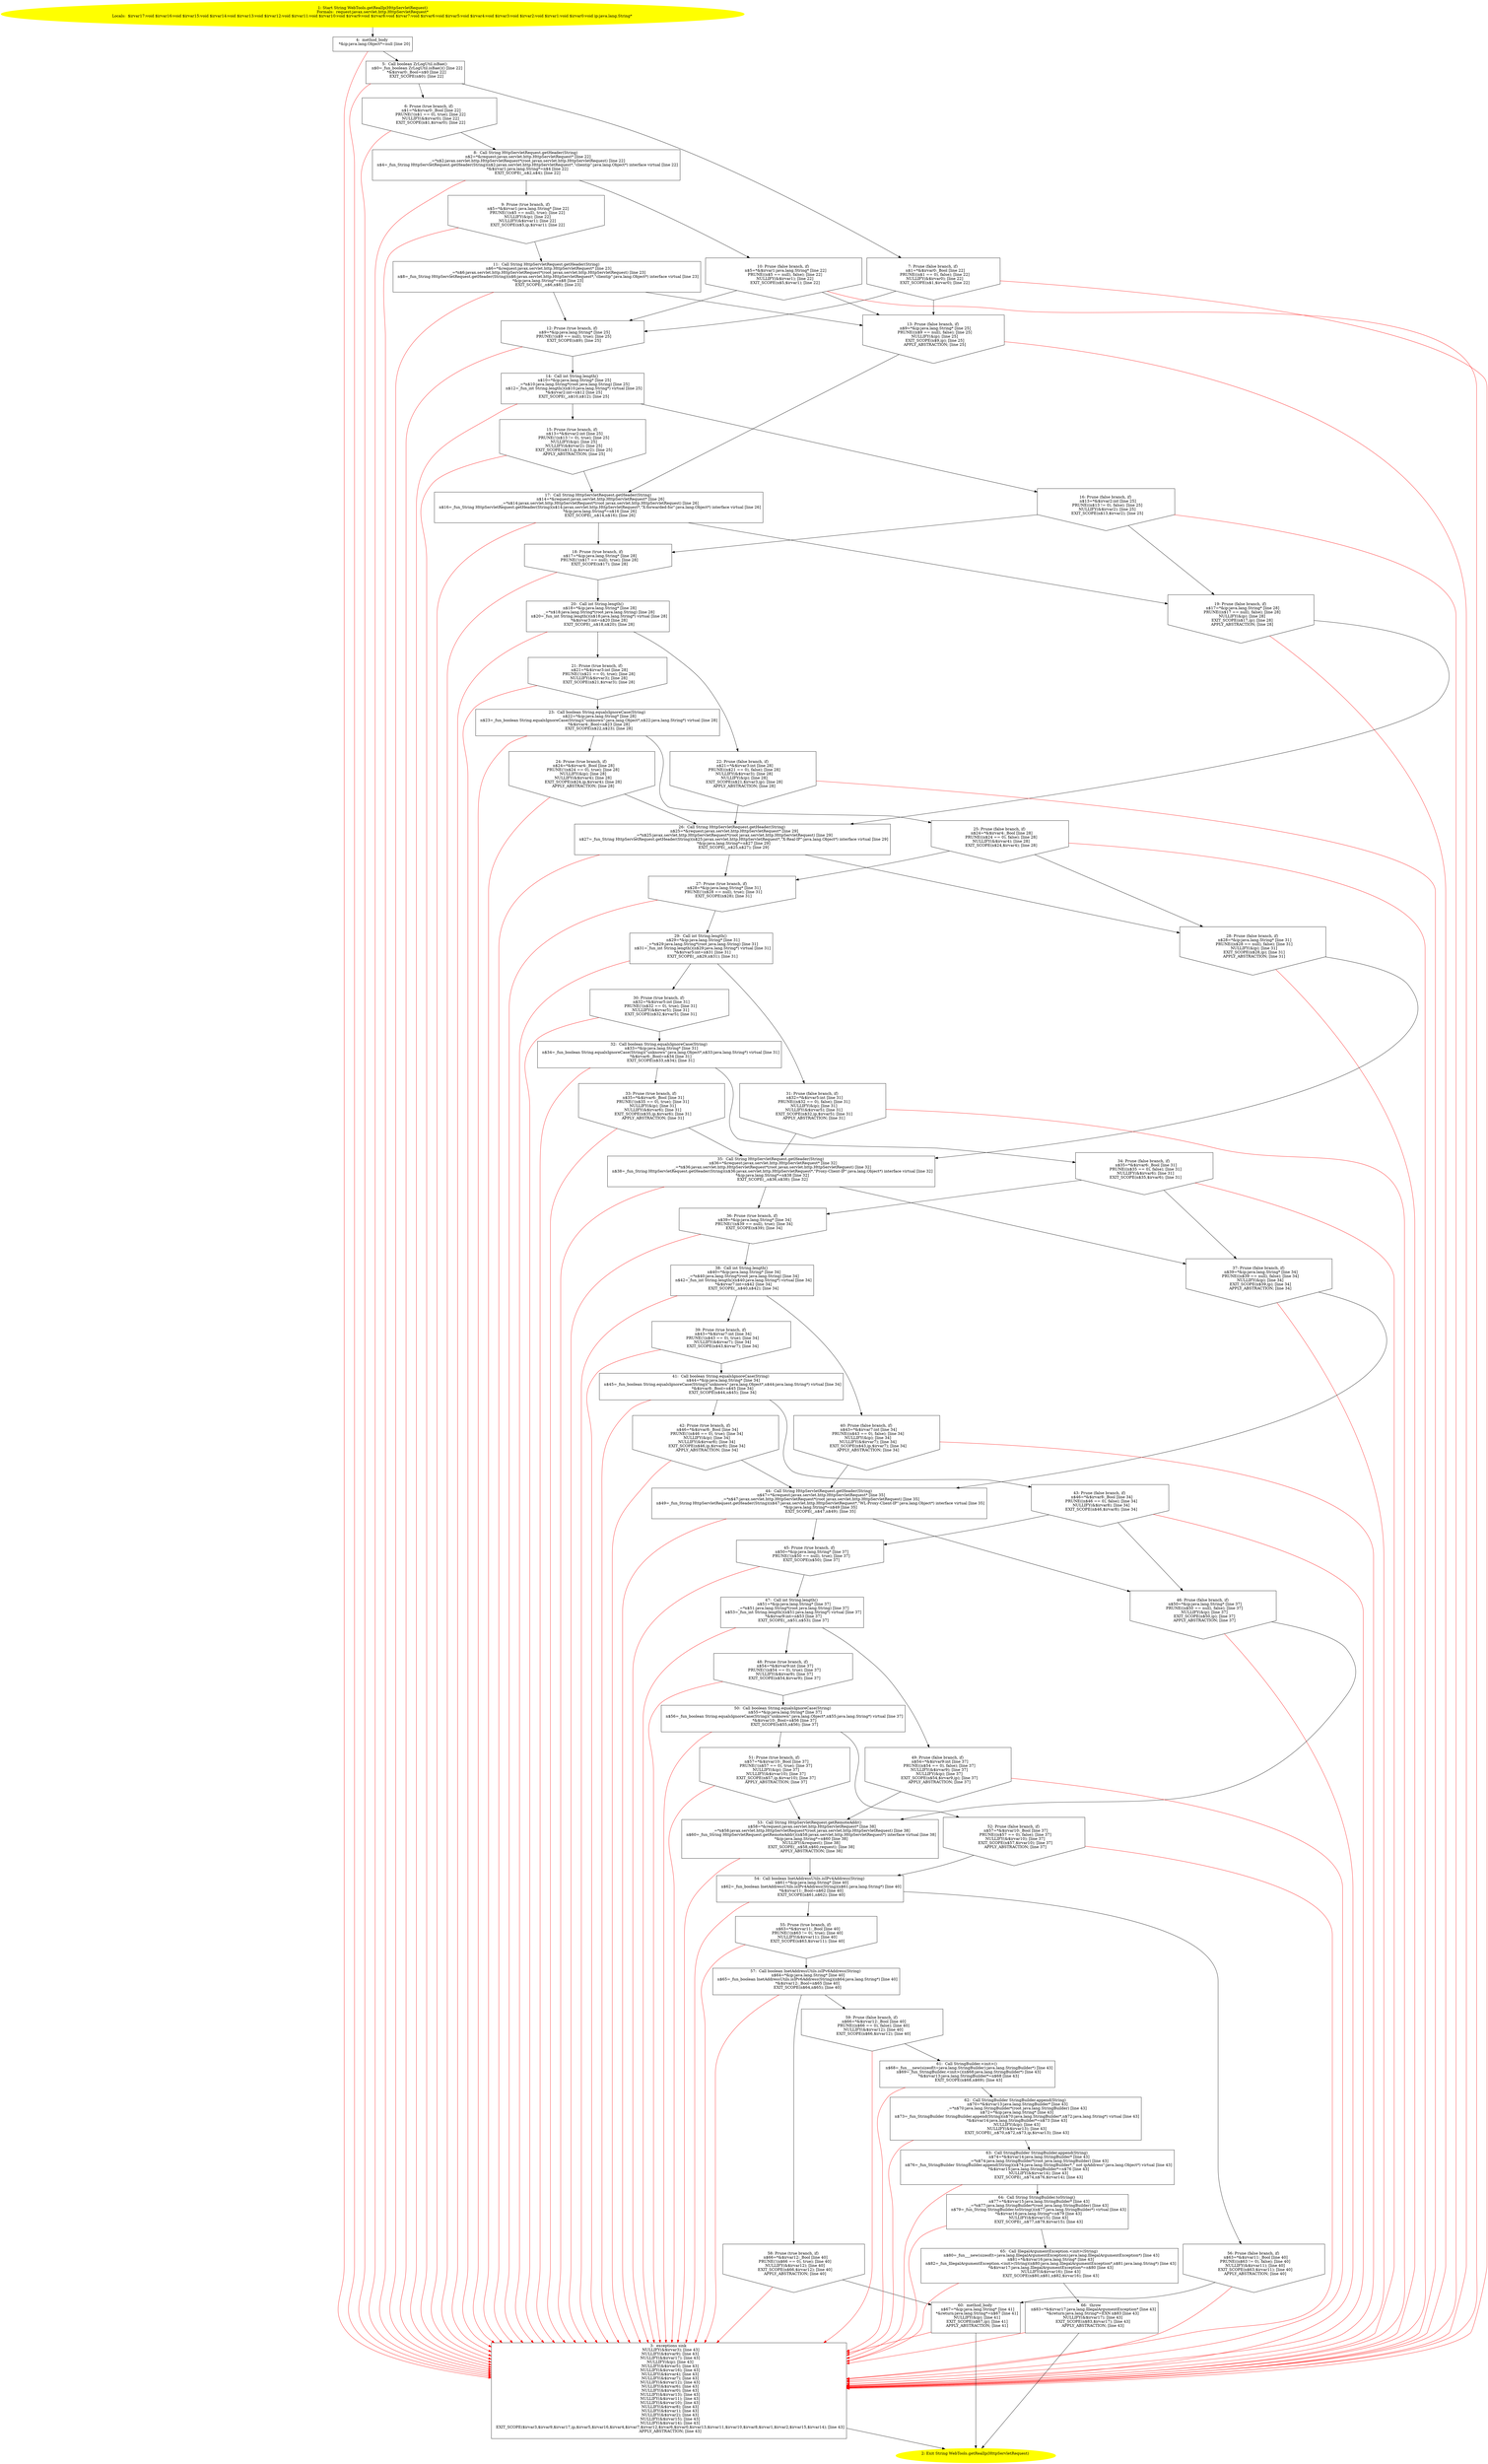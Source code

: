 /* @generated */
digraph cfg {
"com.zrlog.web.util.WebTools.getRealIp(javax.servlet.http.HttpServletRequest):java.lang.String.4e629d3dd1d66de934fdb5acfdfe042f_1" [label="1: Start String WebTools.getRealIp(HttpServletRequest)\nFormals:  request:javax.servlet.http.HttpServletRequest*\nLocals:  $irvar17:void $irvar16:void $irvar15:void $irvar14:void $irvar13:void $irvar12:void $irvar11:void $irvar10:void $irvar9:void $irvar8:void $irvar7:void $irvar6:void $irvar5:void $irvar4:void $irvar3:void $irvar2:void $irvar1:void $irvar0:void ip:java.lang.String* \n  " color=yellow style=filled]
	

	 "com.zrlog.web.util.WebTools.getRealIp(javax.servlet.http.HttpServletRequest):java.lang.String.4e629d3dd1d66de934fdb5acfdfe042f_1" -> "com.zrlog.web.util.WebTools.getRealIp(javax.servlet.http.HttpServletRequest):java.lang.String.4e629d3dd1d66de934fdb5acfdfe042f_4" ;
"com.zrlog.web.util.WebTools.getRealIp(javax.servlet.http.HttpServletRequest):java.lang.String.4e629d3dd1d66de934fdb5acfdfe042f_2" [label="2: Exit String WebTools.getRealIp(HttpServletRequest) \n  " color=yellow style=filled]
	

"com.zrlog.web.util.WebTools.getRealIp(javax.servlet.http.HttpServletRequest):java.lang.String.4e629d3dd1d66de934fdb5acfdfe042f_3" [label="3:  exceptions sink \n   NULLIFY(&$irvar3); [line 43]\n  NULLIFY(&$irvar9); [line 43]\n  NULLIFY(&$irvar17); [line 43]\n  NULLIFY(&ip); [line 43]\n  NULLIFY(&$irvar5); [line 43]\n  NULLIFY(&$irvar16); [line 43]\n  NULLIFY(&$irvar4); [line 43]\n  NULLIFY(&$irvar7); [line 43]\n  NULLIFY(&$irvar12); [line 43]\n  NULLIFY(&$irvar6); [line 43]\n  NULLIFY(&$irvar0); [line 43]\n  NULLIFY(&$irvar13); [line 43]\n  NULLIFY(&$irvar11); [line 43]\n  NULLIFY(&$irvar10); [line 43]\n  NULLIFY(&$irvar8); [line 43]\n  NULLIFY(&$irvar1); [line 43]\n  NULLIFY(&$irvar2); [line 43]\n  NULLIFY(&$irvar15); [line 43]\n  NULLIFY(&$irvar14); [line 43]\n  EXIT_SCOPE($irvar3,$irvar9,$irvar17,ip,$irvar5,$irvar16,$irvar4,$irvar7,$irvar12,$irvar6,$irvar0,$irvar13,$irvar11,$irvar10,$irvar8,$irvar1,$irvar2,$irvar15,$irvar14); [line 43]\n  APPLY_ABSTRACTION; [line 43]\n " shape="box"]
	

	 "com.zrlog.web.util.WebTools.getRealIp(javax.servlet.http.HttpServletRequest):java.lang.String.4e629d3dd1d66de934fdb5acfdfe042f_3" -> "com.zrlog.web.util.WebTools.getRealIp(javax.servlet.http.HttpServletRequest):java.lang.String.4e629d3dd1d66de934fdb5acfdfe042f_2" ;
"com.zrlog.web.util.WebTools.getRealIp(javax.servlet.http.HttpServletRequest):java.lang.String.4e629d3dd1d66de934fdb5acfdfe042f_4" [label="4:  method_body \n   *&ip:java.lang.Object*=null [line 20]\n " shape="box"]
	

	 "com.zrlog.web.util.WebTools.getRealIp(javax.servlet.http.HttpServletRequest):java.lang.String.4e629d3dd1d66de934fdb5acfdfe042f_4" -> "com.zrlog.web.util.WebTools.getRealIp(javax.servlet.http.HttpServletRequest):java.lang.String.4e629d3dd1d66de934fdb5acfdfe042f_5" ;
	 "com.zrlog.web.util.WebTools.getRealIp(javax.servlet.http.HttpServletRequest):java.lang.String.4e629d3dd1d66de934fdb5acfdfe042f_4" -> "com.zrlog.web.util.WebTools.getRealIp(javax.servlet.http.HttpServletRequest):java.lang.String.4e629d3dd1d66de934fdb5acfdfe042f_3" [color="red" ];
"com.zrlog.web.util.WebTools.getRealIp(javax.servlet.http.HttpServletRequest):java.lang.String.4e629d3dd1d66de934fdb5acfdfe042f_5" [label="5:  Call boolean ZrLogUtil.isBae() \n   n$0=_fun_boolean ZrLogUtil.isBae()() [line 22]\n  *&$irvar0:_Bool=n$0 [line 22]\n  EXIT_SCOPE(n$0); [line 22]\n " shape="box"]
	

	 "com.zrlog.web.util.WebTools.getRealIp(javax.servlet.http.HttpServletRequest):java.lang.String.4e629d3dd1d66de934fdb5acfdfe042f_5" -> "com.zrlog.web.util.WebTools.getRealIp(javax.servlet.http.HttpServletRequest):java.lang.String.4e629d3dd1d66de934fdb5acfdfe042f_6" ;
	 "com.zrlog.web.util.WebTools.getRealIp(javax.servlet.http.HttpServletRequest):java.lang.String.4e629d3dd1d66de934fdb5acfdfe042f_5" -> "com.zrlog.web.util.WebTools.getRealIp(javax.servlet.http.HttpServletRequest):java.lang.String.4e629d3dd1d66de934fdb5acfdfe042f_7" ;
	 "com.zrlog.web.util.WebTools.getRealIp(javax.servlet.http.HttpServletRequest):java.lang.String.4e629d3dd1d66de934fdb5acfdfe042f_5" -> "com.zrlog.web.util.WebTools.getRealIp(javax.servlet.http.HttpServletRequest):java.lang.String.4e629d3dd1d66de934fdb5acfdfe042f_3" [color="red" ];
"com.zrlog.web.util.WebTools.getRealIp(javax.servlet.http.HttpServletRequest):java.lang.String.4e629d3dd1d66de934fdb5acfdfe042f_6" [label="6: Prune (true branch, if) \n   n$1=*&$irvar0:_Bool [line 22]\n  PRUNE(!(n$1 == 0), true); [line 22]\n  NULLIFY(&$irvar0); [line 22]\n  EXIT_SCOPE(n$1,$irvar0); [line 22]\n " shape="invhouse"]
	

	 "com.zrlog.web.util.WebTools.getRealIp(javax.servlet.http.HttpServletRequest):java.lang.String.4e629d3dd1d66de934fdb5acfdfe042f_6" -> "com.zrlog.web.util.WebTools.getRealIp(javax.servlet.http.HttpServletRequest):java.lang.String.4e629d3dd1d66de934fdb5acfdfe042f_8" ;
	 "com.zrlog.web.util.WebTools.getRealIp(javax.servlet.http.HttpServletRequest):java.lang.String.4e629d3dd1d66de934fdb5acfdfe042f_6" -> "com.zrlog.web.util.WebTools.getRealIp(javax.servlet.http.HttpServletRequest):java.lang.String.4e629d3dd1d66de934fdb5acfdfe042f_3" [color="red" ];
"com.zrlog.web.util.WebTools.getRealIp(javax.servlet.http.HttpServletRequest):java.lang.String.4e629d3dd1d66de934fdb5acfdfe042f_7" [label="7: Prune (false branch, if) \n   n$1=*&$irvar0:_Bool [line 22]\n  PRUNE((n$1 == 0), false); [line 22]\n  NULLIFY(&$irvar0); [line 22]\n  EXIT_SCOPE(n$1,$irvar0); [line 22]\n " shape="invhouse"]
	

	 "com.zrlog.web.util.WebTools.getRealIp(javax.servlet.http.HttpServletRequest):java.lang.String.4e629d3dd1d66de934fdb5acfdfe042f_7" -> "com.zrlog.web.util.WebTools.getRealIp(javax.servlet.http.HttpServletRequest):java.lang.String.4e629d3dd1d66de934fdb5acfdfe042f_12" ;
	 "com.zrlog.web.util.WebTools.getRealIp(javax.servlet.http.HttpServletRequest):java.lang.String.4e629d3dd1d66de934fdb5acfdfe042f_7" -> "com.zrlog.web.util.WebTools.getRealIp(javax.servlet.http.HttpServletRequest):java.lang.String.4e629d3dd1d66de934fdb5acfdfe042f_13" ;
	 "com.zrlog.web.util.WebTools.getRealIp(javax.servlet.http.HttpServletRequest):java.lang.String.4e629d3dd1d66de934fdb5acfdfe042f_7" -> "com.zrlog.web.util.WebTools.getRealIp(javax.servlet.http.HttpServletRequest):java.lang.String.4e629d3dd1d66de934fdb5acfdfe042f_3" [color="red" ];
"com.zrlog.web.util.WebTools.getRealIp(javax.servlet.http.HttpServletRequest):java.lang.String.4e629d3dd1d66de934fdb5acfdfe042f_8" [label="8:  Call String HttpServletRequest.getHeader(String) \n   n$2=*&request:javax.servlet.http.HttpServletRequest* [line 22]\n  _=*n$2:javax.servlet.http.HttpServletRequest*(root javax.servlet.http.HttpServletRequest) [line 22]\n  n$4=_fun_String HttpServletRequest.getHeader(String)(n$2:javax.servlet.http.HttpServletRequest*,\"clientip\":java.lang.Object*) interface virtual [line 22]\n  *&$irvar1:java.lang.String*=n$4 [line 22]\n  EXIT_SCOPE(_,n$2,n$4); [line 22]\n " shape="box"]
	

	 "com.zrlog.web.util.WebTools.getRealIp(javax.servlet.http.HttpServletRequest):java.lang.String.4e629d3dd1d66de934fdb5acfdfe042f_8" -> "com.zrlog.web.util.WebTools.getRealIp(javax.servlet.http.HttpServletRequest):java.lang.String.4e629d3dd1d66de934fdb5acfdfe042f_9" ;
	 "com.zrlog.web.util.WebTools.getRealIp(javax.servlet.http.HttpServletRequest):java.lang.String.4e629d3dd1d66de934fdb5acfdfe042f_8" -> "com.zrlog.web.util.WebTools.getRealIp(javax.servlet.http.HttpServletRequest):java.lang.String.4e629d3dd1d66de934fdb5acfdfe042f_10" ;
	 "com.zrlog.web.util.WebTools.getRealIp(javax.servlet.http.HttpServletRequest):java.lang.String.4e629d3dd1d66de934fdb5acfdfe042f_8" -> "com.zrlog.web.util.WebTools.getRealIp(javax.servlet.http.HttpServletRequest):java.lang.String.4e629d3dd1d66de934fdb5acfdfe042f_3" [color="red" ];
"com.zrlog.web.util.WebTools.getRealIp(javax.servlet.http.HttpServletRequest):java.lang.String.4e629d3dd1d66de934fdb5acfdfe042f_9" [label="9: Prune (true branch, if) \n   n$5=*&$irvar1:java.lang.String* [line 22]\n  PRUNE(!(n$5 == null), true); [line 22]\n  NULLIFY(&ip); [line 22]\n  NULLIFY(&$irvar1); [line 22]\n  EXIT_SCOPE(n$5,ip,$irvar1); [line 22]\n " shape="invhouse"]
	

	 "com.zrlog.web.util.WebTools.getRealIp(javax.servlet.http.HttpServletRequest):java.lang.String.4e629d3dd1d66de934fdb5acfdfe042f_9" -> "com.zrlog.web.util.WebTools.getRealIp(javax.servlet.http.HttpServletRequest):java.lang.String.4e629d3dd1d66de934fdb5acfdfe042f_11" ;
	 "com.zrlog.web.util.WebTools.getRealIp(javax.servlet.http.HttpServletRequest):java.lang.String.4e629d3dd1d66de934fdb5acfdfe042f_9" -> "com.zrlog.web.util.WebTools.getRealIp(javax.servlet.http.HttpServletRequest):java.lang.String.4e629d3dd1d66de934fdb5acfdfe042f_3" [color="red" ];
"com.zrlog.web.util.WebTools.getRealIp(javax.servlet.http.HttpServletRequest):java.lang.String.4e629d3dd1d66de934fdb5acfdfe042f_10" [label="10: Prune (false branch, if) \n   n$5=*&$irvar1:java.lang.String* [line 22]\n  PRUNE((n$5 == null), false); [line 22]\n  NULLIFY(&$irvar1); [line 22]\n  EXIT_SCOPE(n$5,$irvar1); [line 22]\n " shape="invhouse"]
	

	 "com.zrlog.web.util.WebTools.getRealIp(javax.servlet.http.HttpServletRequest):java.lang.String.4e629d3dd1d66de934fdb5acfdfe042f_10" -> "com.zrlog.web.util.WebTools.getRealIp(javax.servlet.http.HttpServletRequest):java.lang.String.4e629d3dd1d66de934fdb5acfdfe042f_12" ;
	 "com.zrlog.web.util.WebTools.getRealIp(javax.servlet.http.HttpServletRequest):java.lang.String.4e629d3dd1d66de934fdb5acfdfe042f_10" -> "com.zrlog.web.util.WebTools.getRealIp(javax.servlet.http.HttpServletRequest):java.lang.String.4e629d3dd1d66de934fdb5acfdfe042f_13" ;
	 "com.zrlog.web.util.WebTools.getRealIp(javax.servlet.http.HttpServletRequest):java.lang.String.4e629d3dd1d66de934fdb5acfdfe042f_10" -> "com.zrlog.web.util.WebTools.getRealIp(javax.servlet.http.HttpServletRequest):java.lang.String.4e629d3dd1d66de934fdb5acfdfe042f_3" [color="red" ];
"com.zrlog.web.util.WebTools.getRealIp(javax.servlet.http.HttpServletRequest):java.lang.String.4e629d3dd1d66de934fdb5acfdfe042f_11" [label="11:  Call String HttpServletRequest.getHeader(String) \n   n$6=*&request:javax.servlet.http.HttpServletRequest* [line 23]\n  _=*n$6:javax.servlet.http.HttpServletRequest*(root javax.servlet.http.HttpServletRequest) [line 23]\n  n$8=_fun_String HttpServletRequest.getHeader(String)(n$6:javax.servlet.http.HttpServletRequest*,\"clientip\":java.lang.Object*) interface virtual [line 23]\n  *&ip:java.lang.String*=n$8 [line 23]\n  EXIT_SCOPE(_,n$6,n$8); [line 23]\n " shape="box"]
	

	 "com.zrlog.web.util.WebTools.getRealIp(javax.servlet.http.HttpServletRequest):java.lang.String.4e629d3dd1d66de934fdb5acfdfe042f_11" -> "com.zrlog.web.util.WebTools.getRealIp(javax.servlet.http.HttpServletRequest):java.lang.String.4e629d3dd1d66de934fdb5acfdfe042f_12" ;
	 "com.zrlog.web.util.WebTools.getRealIp(javax.servlet.http.HttpServletRequest):java.lang.String.4e629d3dd1d66de934fdb5acfdfe042f_11" -> "com.zrlog.web.util.WebTools.getRealIp(javax.servlet.http.HttpServletRequest):java.lang.String.4e629d3dd1d66de934fdb5acfdfe042f_13" ;
	 "com.zrlog.web.util.WebTools.getRealIp(javax.servlet.http.HttpServletRequest):java.lang.String.4e629d3dd1d66de934fdb5acfdfe042f_11" -> "com.zrlog.web.util.WebTools.getRealIp(javax.servlet.http.HttpServletRequest):java.lang.String.4e629d3dd1d66de934fdb5acfdfe042f_3" [color="red" ];
"com.zrlog.web.util.WebTools.getRealIp(javax.servlet.http.HttpServletRequest):java.lang.String.4e629d3dd1d66de934fdb5acfdfe042f_12" [label="12: Prune (true branch, if) \n   n$9=*&ip:java.lang.String* [line 25]\n  PRUNE(!(n$9 == null), true); [line 25]\n  EXIT_SCOPE(n$9); [line 25]\n " shape="invhouse"]
	

	 "com.zrlog.web.util.WebTools.getRealIp(javax.servlet.http.HttpServletRequest):java.lang.String.4e629d3dd1d66de934fdb5acfdfe042f_12" -> "com.zrlog.web.util.WebTools.getRealIp(javax.servlet.http.HttpServletRequest):java.lang.String.4e629d3dd1d66de934fdb5acfdfe042f_14" ;
	 "com.zrlog.web.util.WebTools.getRealIp(javax.servlet.http.HttpServletRequest):java.lang.String.4e629d3dd1d66de934fdb5acfdfe042f_12" -> "com.zrlog.web.util.WebTools.getRealIp(javax.servlet.http.HttpServletRequest):java.lang.String.4e629d3dd1d66de934fdb5acfdfe042f_3" [color="red" ];
"com.zrlog.web.util.WebTools.getRealIp(javax.servlet.http.HttpServletRequest):java.lang.String.4e629d3dd1d66de934fdb5acfdfe042f_13" [label="13: Prune (false branch, if) \n   n$9=*&ip:java.lang.String* [line 25]\n  PRUNE((n$9 == null), false); [line 25]\n  NULLIFY(&ip); [line 25]\n  EXIT_SCOPE(n$9,ip); [line 25]\n  APPLY_ABSTRACTION; [line 25]\n " shape="invhouse"]
	

	 "com.zrlog.web.util.WebTools.getRealIp(javax.servlet.http.HttpServletRequest):java.lang.String.4e629d3dd1d66de934fdb5acfdfe042f_13" -> "com.zrlog.web.util.WebTools.getRealIp(javax.servlet.http.HttpServletRequest):java.lang.String.4e629d3dd1d66de934fdb5acfdfe042f_17" ;
	 "com.zrlog.web.util.WebTools.getRealIp(javax.servlet.http.HttpServletRequest):java.lang.String.4e629d3dd1d66de934fdb5acfdfe042f_13" -> "com.zrlog.web.util.WebTools.getRealIp(javax.servlet.http.HttpServletRequest):java.lang.String.4e629d3dd1d66de934fdb5acfdfe042f_3" [color="red" ];
"com.zrlog.web.util.WebTools.getRealIp(javax.servlet.http.HttpServletRequest):java.lang.String.4e629d3dd1d66de934fdb5acfdfe042f_14" [label="14:  Call int String.length() \n   n$10=*&ip:java.lang.String* [line 25]\n  _=*n$10:java.lang.String*(root java.lang.String) [line 25]\n  n$12=_fun_int String.length()(n$10:java.lang.String*) virtual [line 25]\n  *&$irvar2:int=n$12 [line 25]\n  EXIT_SCOPE(_,n$10,n$12); [line 25]\n " shape="box"]
	

	 "com.zrlog.web.util.WebTools.getRealIp(javax.servlet.http.HttpServletRequest):java.lang.String.4e629d3dd1d66de934fdb5acfdfe042f_14" -> "com.zrlog.web.util.WebTools.getRealIp(javax.servlet.http.HttpServletRequest):java.lang.String.4e629d3dd1d66de934fdb5acfdfe042f_15" ;
	 "com.zrlog.web.util.WebTools.getRealIp(javax.servlet.http.HttpServletRequest):java.lang.String.4e629d3dd1d66de934fdb5acfdfe042f_14" -> "com.zrlog.web.util.WebTools.getRealIp(javax.servlet.http.HttpServletRequest):java.lang.String.4e629d3dd1d66de934fdb5acfdfe042f_16" ;
	 "com.zrlog.web.util.WebTools.getRealIp(javax.servlet.http.HttpServletRequest):java.lang.String.4e629d3dd1d66de934fdb5acfdfe042f_14" -> "com.zrlog.web.util.WebTools.getRealIp(javax.servlet.http.HttpServletRequest):java.lang.String.4e629d3dd1d66de934fdb5acfdfe042f_3" [color="red" ];
"com.zrlog.web.util.WebTools.getRealIp(javax.servlet.http.HttpServletRequest):java.lang.String.4e629d3dd1d66de934fdb5acfdfe042f_15" [label="15: Prune (true branch, if) \n   n$13=*&$irvar2:int [line 25]\n  PRUNE(!(n$13 != 0), true); [line 25]\n  NULLIFY(&ip); [line 25]\n  NULLIFY(&$irvar2); [line 25]\n  EXIT_SCOPE(n$13,ip,$irvar2); [line 25]\n  APPLY_ABSTRACTION; [line 25]\n " shape="invhouse"]
	

	 "com.zrlog.web.util.WebTools.getRealIp(javax.servlet.http.HttpServletRequest):java.lang.String.4e629d3dd1d66de934fdb5acfdfe042f_15" -> "com.zrlog.web.util.WebTools.getRealIp(javax.servlet.http.HttpServletRequest):java.lang.String.4e629d3dd1d66de934fdb5acfdfe042f_17" ;
	 "com.zrlog.web.util.WebTools.getRealIp(javax.servlet.http.HttpServletRequest):java.lang.String.4e629d3dd1d66de934fdb5acfdfe042f_15" -> "com.zrlog.web.util.WebTools.getRealIp(javax.servlet.http.HttpServletRequest):java.lang.String.4e629d3dd1d66de934fdb5acfdfe042f_3" [color="red" ];
"com.zrlog.web.util.WebTools.getRealIp(javax.servlet.http.HttpServletRequest):java.lang.String.4e629d3dd1d66de934fdb5acfdfe042f_16" [label="16: Prune (false branch, if) \n   n$13=*&$irvar2:int [line 25]\n  PRUNE((n$13 != 0), false); [line 25]\n  NULLIFY(&$irvar2); [line 25]\n  EXIT_SCOPE(n$13,$irvar2); [line 25]\n " shape="invhouse"]
	

	 "com.zrlog.web.util.WebTools.getRealIp(javax.servlet.http.HttpServletRequest):java.lang.String.4e629d3dd1d66de934fdb5acfdfe042f_16" -> "com.zrlog.web.util.WebTools.getRealIp(javax.servlet.http.HttpServletRequest):java.lang.String.4e629d3dd1d66de934fdb5acfdfe042f_18" ;
	 "com.zrlog.web.util.WebTools.getRealIp(javax.servlet.http.HttpServletRequest):java.lang.String.4e629d3dd1d66de934fdb5acfdfe042f_16" -> "com.zrlog.web.util.WebTools.getRealIp(javax.servlet.http.HttpServletRequest):java.lang.String.4e629d3dd1d66de934fdb5acfdfe042f_19" ;
	 "com.zrlog.web.util.WebTools.getRealIp(javax.servlet.http.HttpServletRequest):java.lang.String.4e629d3dd1d66de934fdb5acfdfe042f_16" -> "com.zrlog.web.util.WebTools.getRealIp(javax.servlet.http.HttpServletRequest):java.lang.String.4e629d3dd1d66de934fdb5acfdfe042f_3" [color="red" ];
"com.zrlog.web.util.WebTools.getRealIp(javax.servlet.http.HttpServletRequest):java.lang.String.4e629d3dd1d66de934fdb5acfdfe042f_17" [label="17:  Call String HttpServletRequest.getHeader(String) \n   n$14=*&request:javax.servlet.http.HttpServletRequest* [line 26]\n  _=*n$14:javax.servlet.http.HttpServletRequest*(root javax.servlet.http.HttpServletRequest) [line 26]\n  n$16=_fun_String HttpServletRequest.getHeader(String)(n$14:javax.servlet.http.HttpServletRequest*,\"X-forwarded-for\":java.lang.Object*) interface virtual [line 26]\n  *&ip:java.lang.String*=n$16 [line 26]\n  EXIT_SCOPE(_,n$14,n$16); [line 26]\n " shape="box"]
	

	 "com.zrlog.web.util.WebTools.getRealIp(javax.servlet.http.HttpServletRequest):java.lang.String.4e629d3dd1d66de934fdb5acfdfe042f_17" -> "com.zrlog.web.util.WebTools.getRealIp(javax.servlet.http.HttpServletRequest):java.lang.String.4e629d3dd1d66de934fdb5acfdfe042f_18" ;
	 "com.zrlog.web.util.WebTools.getRealIp(javax.servlet.http.HttpServletRequest):java.lang.String.4e629d3dd1d66de934fdb5acfdfe042f_17" -> "com.zrlog.web.util.WebTools.getRealIp(javax.servlet.http.HttpServletRequest):java.lang.String.4e629d3dd1d66de934fdb5acfdfe042f_19" ;
	 "com.zrlog.web.util.WebTools.getRealIp(javax.servlet.http.HttpServletRequest):java.lang.String.4e629d3dd1d66de934fdb5acfdfe042f_17" -> "com.zrlog.web.util.WebTools.getRealIp(javax.servlet.http.HttpServletRequest):java.lang.String.4e629d3dd1d66de934fdb5acfdfe042f_3" [color="red" ];
"com.zrlog.web.util.WebTools.getRealIp(javax.servlet.http.HttpServletRequest):java.lang.String.4e629d3dd1d66de934fdb5acfdfe042f_18" [label="18: Prune (true branch, if) \n   n$17=*&ip:java.lang.String* [line 28]\n  PRUNE(!(n$17 == null), true); [line 28]\n  EXIT_SCOPE(n$17); [line 28]\n " shape="invhouse"]
	

	 "com.zrlog.web.util.WebTools.getRealIp(javax.servlet.http.HttpServletRequest):java.lang.String.4e629d3dd1d66de934fdb5acfdfe042f_18" -> "com.zrlog.web.util.WebTools.getRealIp(javax.servlet.http.HttpServletRequest):java.lang.String.4e629d3dd1d66de934fdb5acfdfe042f_20" ;
	 "com.zrlog.web.util.WebTools.getRealIp(javax.servlet.http.HttpServletRequest):java.lang.String.4e629d3dd1d66de934fdb5acfdfe042f_18" -> "com.zrlog.web.util.WebTools.getRealIp(javax.servlet.http.HttpServletRequest):java.lang.String.4e629d3dd1d66de934fdb5acfdfe042f_3" [color="red" ];
"com.zrlog.web.util.WebTools.getRealIp(javax.servlet.http.HttpServletRequest):java.lang.String.4e629d3dd1d66de934fdb5acfdfe042f_19" [label="19: Prune (false branch, if) \n   n$17=*&ip:java.lang.String* [line 28]\n  PRUNE((n$17 == null), false); [line 28]\n  NULLIFY(&ip); [line 28]\n  EXIT_SCOPE(n$17,ip); [line 28]\n  APPLY_ABSTRACTION; [line 28]\n " shape="invhouse"]
	

	 "com.zrlog.web.util.WebTools.getRealIp(javax.servlet.http.HttpServletRequest):java.lang.String.4e629d3dd1d66de934fdb5acfdfe042f_19" -> "com.zrlog.web.util.WebTools.getRealIp(javax.servlet.http.HttpServletRequest):java.lang.String.4e629d3dd1d66de934fdb5acfdfe042f_26" ;
	 "com.zrlog.web.util.WebTools.getRealIp(javax.servlet.http.HttpServletRequest):java.lang.String.4e629d3dd1d66de934fdb5acfdfe042f_19" -> "com.zrlog.web.util.WebTools.getRealIp(javax.servlet.http.HttpServletRequest):java.lang.String.4e629d3dd1d66de934fdb5acfdfe042f_3" [color="red" ];
"com.zrlog.web.util.WebTools.getRealIp(javax.servlet.http.HttpServletRequest):java.lang.String.4e629d3dd1d66de934fdb5acfdfe042f_20" [label="20:  Call int String.length() \n   n$18=*&ip:java.lang.String* [line 28]\n  _=*n$18:java.lang.String*(root java.lang.String) [line 28]\n  n$20=_fun_int String.length()(n$18:java.lang.String*) virtual [line 28]\n  *&$irvar3:int=n$20 [line 28]\n  EXIT_SCOPE(_,n$18,n$20); [line 28]\n " shape="box"]
	

	 "com.zrlog.web.util.WebTools.getRealIp(javax.servlet.http.HttpServletRequest):java.lang.String.4e629d3dd1d66de934fdb5acfdfe042f_20" -> "com.zrlog.web.util.WebTools.getRealIp(javax.servlet.http.HttpServletRequest):java.lang.String.4e629d3dd1d66de934fdb5acfdfe042f_21" ;
	 "com.zrlog.web.util.WebTools.getRealIp(javax.servlet.http.HttpServletRequest):java.lang.String.4e629d3dd1d66de934fdb5acfdfe042f_20" -> "com.zrlog.web.util.WebTools.getRealIp(javax.servlet.http.HttpServletRequest):java.lang.String.4e629d3dd1d66de934fdb5acfdfe042f_22" ;
	 "com.zrlog.web.util.WebTools.getRealIp(javax.servlet.http.HttpServletRequest):java.lang.String.4e629d3dd1d66de934fdb5acfdfe042f_20" -> "com.zrlog.web.util.WebTools.getRealIp(javax.servlet.http.HttpServletRequest):java.lang.String.4e629d3dd1d66de934fdb5acfdfe042f_3" [color="red" ];
"com.zrlog.web.util.WebTools.getRealIp(javax.servlet.http.HttpServletRequest):java.lang.String.4e629d3dd1d66de934fdb5acfdfe042f_21" [label="21: Prune (true branch, if) \n   n$21=*&$irvar3:int [line 28]\n  PRUNE(!(n$21 == 0), true); [line 28]\n  NULLIFY(&$irvar3); [line 28]\n  EXIT_SCOPE(n$21,$irvar3); [line 28]\n " shape="invhouse"]
	

	 "com.zrlog.web.util.WebTools.getRealIp(javax.servlet.http.HttpServletRequest):java.lang.String.4e629d3dd1d66de934fdb5acfdfe042f_21" -> "com.zrlog.web.util.WebTools.getRealIp(javax.servlet.http.HttpServletRequest):java.lang.String.4e629d3dd1d66de934fdb5acfdfe042f_23" ;
	 "com.zrlog.web.util.WebTools.getRealIp(javax.servlet.http.HttpServletRequest):java.lang.String.4e629d3dd1d66de934fdb5acfdfe042f_21" -> "com.zrlog.web.util.WebTools.getRealIp(javax.servlet.http.HttpServletRequest):java.lang.String.4e629d3dd1d66de934fdb5acfdfe042f_3" [color="red" ];
"com.zrlog.web.util.WebTools.getRealIp(javax.servlet.http.HttpServletRequest):java.lang.String.4e629d3dd1d66de934fdb5acfdfe042f_22" [label="22: Prune (false branch, if) \n   n$21=*&$irvar3:int [line 28]\n  PRUNE((n$21 == 0), false); [line 28]\n  NULLIFY(&$irvar3); [line 28]\n  NULLIFY(&ip); [line 28]\n  EXIT_SCOPE(n$21,$irvar3,ip); [line 28]\n  APPLY_ABSTRACTION; [line 28]\n " shape="invhouse"]
	

	 "com.zrlog.web.util.WebTools.getRealIp(javax.servlet.http.HttpServletRequest):java.lang.String.4e629d3dd1d66de934fdb5acfdfe042f_22" -> "com.zrlog.web.util.WebTools.getRealIp(javax.servlet.http.HttpServletRequest):java.lang.String.4e629d3dd1d66de934fdb5acfdfe042f_26" ;
	 "com.zrlog.web.util.WebTools.getRealIp(javax.servlet.http.HttpServletRequest):java.lang.String.4e629d3dd1d66de934fdb5acfdfe042f_22" -> "com.zrlog.web.util.WebTools.getRealIp(javax.servlet.http.HttpServletRequest):java.lang.String.4e629d3dd1d66de934fdb5acfdfe042f_3" [color="red" ];
"com.zrlog.web.util.WebTools.getRealIp(javax.servlet.http.HttpServletRequest):java.lang.String.4e629d3dd1d66de934fdb5acfdfe042f_23" [label="23:  Call boolean String.equalsIgnoreCase(String) \n   n$22=*&ip:java.lang.String* [line 28]\n  n$23=_fun_boolean String.equalsIgnoreCase(String)(\"unknown\":java.lang.Object*,n$22:java.lang.String*) virtual [line 28]\n  *&$irvar4:_Bool=n$23 [line 28]\n  EXIT_SCOPE(n$22,n$23); [line 28]\n " shape="box"]
	

	 "com.zrlog.web.util.WebTools.getRealIp(javax.servlet.http.HttpServletRequest):java.lang.String.4e629d3dd1d66de934fdb5acfdfe042f_23" -> "com.zrlog.web.util.WebTools.getRealIp(javax.servlet.http.HttpServletRequest):java.lang.String.4e629d3dd1d66de934fdb5acfdfe042f_24" ;
	 "com.zrlog.web.util.WebTools.getRealIp(javax.servlet.http.HttpServletRequest):java.lang.String.4e629d3dd1d66de934fdb5acfdfe042f_23" -> "com.zrlog.web.util.WebTools.getRealIp(javax.servlet.http.HttpServletRequest):java.lang.String.4e629d3dd1d66de934fdb5acfdfe042f_25" ;
	 "com.zrlog.web.util.WebTools.getRealIp(javax.servlet.http.HttpServletRequest):java.lang.String.4e629d3dd1d66de934fdb5acfdfe042f_23" -> "com.zrlog.web.util.WebTools.getRealIp(javax.servlet.http.HttpServletRequest):java.lang.String.4e629d3dd1d66de934fdb5acfdfe042f_3" [color="red" ];
"com.zrlog.web.util.WebTools.getRealIp(javax.servlet.http.HttpServletRequest):java.lang.String.4e629d3dd1d66de934fdb5acfdfe042f_24" [label="24: Prune (true branch, if) \n   n$24=*&$irvar4:_Bool [line 28]\n  PRUNE(!(n$24 == 0), true); [line 28]\n  NULLIFY(&ip); [line 28]\n  NULLIFY(&$irvar4); [line 28]\n  EXIT_SCOPE(n$24,ip,$irvar4); [line 28]\n  APPLY_ABSTRACTION; [line 28]\n " shape="invhouse"]
	

	 "com.zrlog.web.util.WebTools.getRealIp(javax.servlet.http.HttpServletRequest):java.lang.String.4e629d3dd1d66de934fdb5acfdfe042f_24" -> "com.zrlog.web.util.WebTools.getRealIp(javax.servlet.http.HttpServletRequest):java.lang.String.4e629d3dd1d66de934fdb5acfdfe042f_26" ;
	 "com.zrlog.web.util.WebTools.getRealIp(javax.servlet.http.HttpServletRequest):java.lang.String.4e629d3dd1d66de934fdb5acfdfe042f_24" -> "com.zrlog.web.util.WebTools.getRealIp(javax.servlet.http.HttpServletRequest):java.lang.String.4e629d3dd1d66de934fdb5acfdfe042f_3" [color="red" ];
"com.zrlog.web.util.WebTools.getRealIp(javax.servlet.http.HttpServletRequest):java.lang.String.4e629d3dd1d66de934fdb5acfdfe042f_25" [label="25: Prune (false branch, if) \n   n$24=*&$irvar4:_Bool [line 28]\n  PRUNE((n$24 == 0), false); [line 28]\n  NULLIFY(&$irvar4); [line 28]\n  EXIT_SCOPE(n$24,$irvar4); [line 28]\n " shape="invhouse"]
	

	 "com.zrlog.web.util.WebTools.getRealIp(javax.servlet.http.HttpServletRequest):java.lang.String.4e629d3dd1d66de934fdb5acfdfe042f_25" -> "com.zrlog.web.util.WebTools.getRealIp(javax.servlet.http.HttpServletRequest):java.lang.String.4e629d3dd1d66de934fdb5acfdfe042f_27" ;
	 "com.zrlog.web.util.WebTools.getRealIp(javax.servlet.http.HttpServletRequest):java.lang.String.4e629d3dd1d66de934fdb5acfdfe042f_25" -> "com.zrlog.web.util.WebTools.getRealIp(javax.servlet.http.HttpServletRequest):java.lang.String.4e629d3dd1d66de934fdb5acfdfe042f_28" ;
	 "com.zrlog.web.util.WebTools.getRealIp(javax.servlet.http.HttpServletRequest):java.lang.String.4e629d3dd1d66de934fdb5acfdfe042f_25" -> "com.zrlog.web.util.WebTools.getRealIp(javax.servlet.http.HttpServletRequest):java.lang.String.4e629d3dd1d66de934fdb5acfdfe042f_3" [color="red" ];
"com.zrlog.web.util.WebTools.getRealIp(javax.servlet.http.HttpServletRequest):java.lang.String.4e629d3dd1d66de934fdb5acfdfe042f_26" [label="26:  Call String HttpServletRequest.getHeader(String) \n   n$25=*&request:javax.servlet.http.HttpServletRequest* [line 29]\n  _=*n$25:javax.servlet.http.HttpServletRequest*(root javax.servlet.http.HttpServletRequest) [line 29]\n  n$27=_fun_String HttpServletRequest.getHeader(String)(n$25:javax.servlet.http.HttpServletRequest*,\"X-Real-IP\":java.lang.Object*) interface virtual [line 29]\n  *&ip:java.lang.String*=n$27 [line 29]\n  EXIT_SCOPE(_,n$25,n$27); [line 29]\n " shape="box"]
	

	 "com.zrlog.web.util.WebTools.getRealIp(javax.servlet.http.HttpServletRequest):java.lang.String.4e629d3dd1d66de934fdb5acfdfe042f_26" -> "com.zrlog.web.util.WebTools.getRealIp(javax.servlet.http.HttpServletRequest):java.lang.String.4e629d3dd1d66de934fdb5acfdfe042f_27" ;
	 "com.zrlog.web.util.WebTools.getRealIp(javax.servlet.http.HttpServletRequest):java.lang.String.4e629d3dd1d66de934fdb5acfdfe042f_26" -> "com.zrlog.web.util.WebTools.getRealIp(javax.servlet.http.HttpServletRequest):java.lang.String.4e629d3dd1d66de934fdb5acfdfe042f_28" ;
	 "com.zrlog.web.util.WebTools.getRealIp(javax.servlet.http.HttpServletRequest):java.lang.String.4e629d3dd1d66de934fdb5acfdfe042f_26" -> "com.zrlog.web.util.WebTools.getRealIp(javax.servlet.http.HttpServletRequest):java.lang.String.4e629d3dd1d66de934fdb5acfdfe042f_3" [color="red" ];
"com.zrlog.web.util.WebTools.getRealIp(javax.servlet.http.HttpServletRequest):java.lang.String.4e629d3dd1d66de934fdb5acfdfe042f_27" [label="27: Prune (true branch, if) \n   n$28=*&ip:java.lang.String* [line 31]\n  PRUNE(!(n$28 == null), true); [line 31]\n  EXIT_SCOPE(n$28); [line 31]\n " shape="invhouse"]
	

	 "com.zrlog.web.util.WebTools.getRealIp(javax.servlet.http.HttpServletRequest):java.lang.String.4e629d3dd1d66de934fdb5acfdfe042f_27" -> "com.zrlog.web.util.WebTools.getRealIp(javax.servlet.http.HttpServletRequest):java.lang.String.4e629d3dd1d66de934fdb5acfdfe042f_29" ;
	 "com.zrlog.web.util.WebTools.getRealIp(javax.servlet.http.HttpServletRequest):java.lang.String.4e629d3dd1d66de934fdb5acfdfe042f_27" -> "com.zrlog.web.util.WebTools.getRealIp(javax.servlet.http.HttpServletRequest):java.lang.String.4e629d3dd1d66de934fdb5acfdfe042f_3" [color="red" ];
"com.zrlog.web.util.WebTools.getRealIp(javax.servlet.http.HttpServletRequest):java.lang.String.4e629d3dd1d66de934fdb5acfdfe042f_28" [label="28: Prune (false branch, if) \n   n$28=*&ip:java.lang.String* [line 31]\n  PRUNE((n$28 == null), false); [line 31]\n  NULLIFY(&ip); [line 31]\n  EXIT_SCOPE(n$28,ip); [line 31]\n  APPLY_ABSTRACTION; [line 31]\n " shape="invhouse"]
	

	 "com.zrlog.web.util.WebTools.getRealIp(javax.servlet.http.HttpServletRequest):java.lang.String.4e629d3dd1d66de934fdb5acfdfe042f_28" -> "com.zrlog.web.util.WebTools.getRealIp(javax.servlet.http.HttpServletRequest):java.lang.String.4e629d3dd1d66de934fdb5acfdfe042f_35" ;
	 "com.zrlog.web.util.WebTools.getRealIp(javax.servlet.http.HttpServletRequest):java.lang.String.4e629d3dd1d66de934fdb5acfdfe042f_28" -> "com.zrlog.web.util.WebTools.getRealIp(javax.servlet.http.HttpServletRequest):java.lang.String.4e629d3dd1d66de934fdb5acfdfe042f_3" [color="red" ];
"com.zrlog.web.util.WebTools.getRealIp(javax.servlet.http.HttpServletRequest):java.lang.String.4e629d3dd1d66de934fdb5acfdfe042f_29" [label="29:  Call int String.length() \n   n$29=*&ip:java.lang.String* [line 31]\n  _=*n$29:java.lang.String*(root java.lang.String) [line 31]\n  n$31=_fun_int String.length()(n$29:java.lang.String*) virtual [line 31]\n  *&$irvar5:int=n$31 [line 31]\n  EXIT_SCOPE(_,n$29,n$31); [line 31]\n " shape="box"]
	

	 "com.zrlog.web.util.WebTools.getRealIp(javax.servlet.http.HttpServletRequest):java.lang.String.4e629d3dd1d66de934fdb5acfdfe042f_29" -> "com.zrlog.web.util.WebTools.getRealIp(javax.servlet.http.HttpServletRequest):java.lang.String.4e629d3dd1d66de934fdb5acfdfe042f_30" ;
	 "com.zrlog.web.util.WebTools.getRealIp(javax.servlet.http.HttpServletRequest):java.lang.String.4e629d3dd1d66de934fdb5acfdfe042f_29" -> "com.zrlog.web.util.WebTools.getRealIp(javax.servlet.http.HttpServletRequest):java.lang.String.4e629d3dd1d66de934fdb5acfdfe042f_31" ;
	 "com.zrlog.web.util.WebTools.getRealIp(javax.servlet.http.HttpServletRequest):java.lang.String.4e629d3dd1d66de934fdb5acfdfe042f_29" -> "com.zrlog.web.util.WebTools.getRealIp(javax.servlet.http.HttpServletRequest):java.lang.String.4e629d3dd1d66de934fdb5acfdfe042f_3" [color="red" ];
"com.zrlog.web.util.WebTools.getRealIp(javax.servlet.http.HttpServletRequest):java.lang.String.4e629d3dd1d66de934fdb5acfdfe042f_30" [label="30: Prune (true branch, if) \n   n$32=*&$irvar5:int [line 31]\n  PRUNE(!(n$32 == 0), true); [line 31]\n  NULLIFY(&$irvar5); [line 31]\n  EXIT_SCOPE(n$32,$irvar5); [line 31]\n " shape="invhouse"]
	

	 "com.zrlog.web.util.WebTools.getRealIp(javax.servlet.http.HttpServletRequest):java.lang.String.4e629d3dd1d66de934fdb5acfdfe042f_30" -> "com.zrlog.web.util.WebTools.getRealIp(javax.servlet.http.HttpServletRequest):java.lang.String.4e629d3dd1d66de934fdb5acfdfe042f_32" ;
	 "com.zrlog.web.util.WebTools.getRealIp(javax.servlet.http.HttpServletRequest):java.lang.String.4e629d3dd1d66de934fdb5acfdfe042f_30" -> "com.zrlog.web.util.WebTools.getRealIp(javax.servlet.http.HttpServletRequest):java.lang.String.4e629d3dd1d66de934fdb5acfdfe042f_3" [color="red" ];
"com.zrlog.web.util.WebTools.getRealIp(javax.servlet.http.HttpServletRequest):java.lang.String.4e629d3dd1d66de934fdb5acfdfe042f_31" [label="31: Prune (false branch, if) \n   n$32=*&$irvar5:int [line 31]\n  PRUNE((n$32 == 0), false); [line 31]\n  NULLIFY(&ip); [line 31]\n  NULLIFY(&$irvar5); [line 31]\n  EXIT_SCOPE(n$32,ip,$irvar5); [line 31]\n  APPLY_ABSTRACTION; [line 31]\n " shape="invhouse"]
	

	 "com.zrlog.web.util.WebTools.getRealIp(javax.servlet.http.HttpServletRequest):java.lang.String.4e629d3dd1d66de934fdb5acfdfe042f_31" -> "com.zrlog.web.util.WebTools.getRealIp(javax.servlet.http.HttpServletRequest):java.lang.String.4e629d3dd1d66de934fdb5acfdfe042f_35" ;
	 "com.zrlog.web.util.WebTools.getRealIp(javax.servlet.http.HttpServletRequest):java.lang.String.4e629d3dd1d66de934fdb5acfdfe042f_31" -> "com.zrlog.web.util.WebTools.getRealIp(javax.servlet.http.HttpServletRequest):java.lang.String.4e629d3dd1d66de934fdb5acfdfe042f_3" [color="red" ];
"com.zrlog.web.util.WebTools.getRealIp(javax.servlet.http.HttpServletRequest):java.lang.String.4e629d3dd1d66de934fdb5acfdfe042f_32" [label="32:  Call boolean String.equalsIgnoreCase(String) \n   n$33=*&ip:java.lang.String* [line 31]\n  n$34=_fun_boolean String.equalsIgnoreCase(String)(\"unknown\":java.lang.Object*,n$33:java.lang.String*) virtual [line 31]\n  *&$irvar6:_Bool=n$34 [line 31]\n  EXIT_SCOPE(n$33,n$34); [line 31]\n " shape="box"]
	

	 "com.zrlog.web.util.WebTools.getRealIp(javax.servlet.http.HttpServletRequest):java.lang.String.4e629d3dd1d66de934fdb5acfdfe042f_32" -> "com.zrlog.web.util.WebTools.getRealIp(javax.servlet.http.HttpServletRequest):java.lang.String.4e629d3dd1d66de934fdb5acfdfe042f_33" ;
	 "com.zrlog.web.util.WebTools.getRealIp(javax.servlet.http.HttpServletRequest):java.lang.String.4e629d3dd1d66de934fdb5acfdfe042f_32" -> "com.zrlog.web.util.WebTools.getRealIp(javax.servlet.http.HttpServletRequest):java.lang.String.4e629d3dd1d66de934fdb5acfdfe042f_34" ;
	 "com.zrlog.web.util.WebTools.getRealIp(javax.servlet.http.HttpServletRequest):java.lang.String.4e629d3dd1d66de934fdb5acfdfe042f_32" -> "com.zrlog.web.util.WebTools.getRealIp(javax.servlet.http.HttpServletRequest):java.lang.String.4e629d3dd1d66de934fdb5acfdfe042f_3" [color="red" ];
"com.zrlog.web.util.WebTools.getRealIp(javax.servlet.http.HttpServletRequest):java.lang.String.4e629d3dd1d66de934fdb5acfdfe042f_33" [label="33: Prune (true branch, if) \n   n$35=*&$irvar6:_Bool [line 31]\n  PRUNE(!(n$35 == 0), true); [line 31]\n  NULLIFY(&ip); [line 31]\n  NULLIFY(&$irvar6); [line 31]\n  EXIT_SCOPE(n$35,ip,$irvar6); [line 31]\n  APPLY_ABSTRACTION; [line 31]\n " shape="invhouse"]
	

	 "com.zrlog.web.util.WebTools.getRealIp(javax.servlet.http.HttpServletRequest):java.lang.String.4e629d3dd1d66de934fdb5acfdfe042f_33" -> "com.zrlog.web.util.WebTools.getRealIp(javax.servlet.http.HttpServletRequest):java.lang.String.4e629d3dd1d66de934fdb5acfdfe042f_35" ;
	 "com.zrlog.web.util.WebTools.getRealIp(javax.servlet.http.HttpServletRequest):java.lang.String.4e629d3dd1d66de934fdb5acfdfe042f_33" -> "com.zrlog.web.util.WebTools.getRealIp(javax.servlet.http.HttpServletRequest):java.lang.String.4e629d3dd1d66de934fdb5acfdfe042f_3" [color="red" ];
"com.zrlog.web.util.WebTools.getRealIp(javax.servlet.http.HttpServletRequest):java.lang.String.4e629d3dd1d66de934fdb5acfdfe042f_34" [label="34: Prune (false branch, if) \n   n$35=*&$irvar6:_Bool [line 31]\n  PRUNE((n$35 == 0), false); [line 31]\n  NULLIFY(&$irvar6); [line 31]\n  EXIT_SCOPE(n$35,$irvar6); [line 31]\n " shape="invhouse"]
	

	 "com.zrlog.web.util.WebTools.getRealIp(javax.servlet.http.HttpServletRequest):java.lang.String.4e629d3dd1d66de934fdb5acfdfe042f_34" -> "com.zrlog.web.util.WebTools.getRealIp(javax.servlet.http.HttpServletRequest):java.lang.String.4e629d3dd1d66de934fdb5acfdfe042f_36" ;
	 "com.zrlog.web.util.WebTools.getRealIp(javax.servlet.http.HttpServletRequest):java.lang.String.4e629d3dd1d66de934fdb5acfdfe042f_34" -> "com.zrlog.web.util.WebTools.getRealIp(javax.servlet.http.HttpServletRequest):java.lang.String.4e629d3dd1d66de934fdb5acfdfe042f_37" ;
	 "com.zrlog.web.util.WebTools.getRealIp(javax.servlet.http.HttpServletRequest):java.lang.String.4e629d3dd1d66de934fdb5acfdfe042f_34" -> "com.zrlog.web.util.WebTools.getRealIp(javax.servlet.http.HttpServletRequest):java.lang.String.4e629d3dd1d66de934fdb5acfdfe042f_3" [color="red" ];
"com.zrlog.web.util.WebTools.getRealIp(javax.servlet.http.HttpServletRequest):java.lang.String.4e629d3dd1d66de934fdb5acfdfe042f_35" [label="35:  Call String HttpServletRequest.getHeader(String) \n   n$36=*&request:javax.servlet.http.HttpServletRequest* [line 32]\n  _=*n$36:javax.servlet.http.HttpServletRequest*(root javax.servlet.http.HttpServletRequest) [line 32]\n  n$38=_fun_String HttpServletRequest.getHeader(String)(n$36:javax.servlet.http.HttpServletRequest*,\"Proxy-Client-IP\":java.lang.Object*) interface virtual [line 32]\n  *&ip:java.lang.String*=n$38 [line 32]\n  EXIT_SCOPE(_,n$36,n$38); [line 32]\n " shape="box"]
	

	 "com.zrlog.web.util.WebTools.getRealIp(javax.servlet.http.HttpServletRequest):java.lang.String.4e629d3dd1d66de934fdb5acfdfe042f_35" -> "com.zrlog.web.util.WebTools.getRealIp(javax.servlet.http.HttpServletRequest):java.lang.String.4e629d3dd1d66de934fdb5acfdfe042f_36" ;
	 "com.zrlog.web.util.WebTools.getRealIp(javax.servlet.http.HttpServletRequest):java.lang.String.4e629d3dd1d66de934fdb5acfdfe042f_35" -> "com.zrlog.web.util.WebTools.getRealIp(javax.servlet.http.HttpServletRequest):java.lang.String.4e629d3dd1d66de934fdb5acfdfe042f_37" ;
	 "com.zrlog.web.util.WebTools.getRealIp(javax.servlet.http.HttpServletRequest):java.lang.String.4e629d3dd1d66de934fdb5acfdfe042f_35" -> "com.zrlog.web.util.WebTools.getRealIp(javax.servlet.http.HttpServletRequest):java.lang.String.4e629d3dd1d66de934fdb5acfdfe042f_3" [color="red" ];
"com.zrlog.web.util.WebTools.getRealIp(javax.servlet.http.HttpServletRequest):java.lang.String.4e629d3dd1d66de934fdb5acfdfe042f_36" [label="36: Prune (true branch, if) \n   n$39=*&ip:java.lang.String* [line 34]\n  PRUNE(!(n$39 == null), true); [line 34]\n  EXIT_SCOPE(n$39); [line 34]\n " shape="invhouse"]
	

	 "com.zrlog.web.util.WebTools.getRealIp(javax.servlet.http.HttpServletRequest):java.lang.String.4e629d3dd1d66de934fdb5acfdfe042f_36" -> "com.zrlog.web.util.WebTools.getRealIp(javax.servlet.http.HttpServletRequest):java.lang.String.4e629d3dd1d66de934fdb5acfdfe042f_38" ;
	 "com.zrlog.web.util.WebTools.getRealIp(javax.servlet.http.HttpServletRequest):java.lang.String.4e629d3dd1d66de934fdb5acfdfe042f_36" -> "com.zrlog.web.util.WebTools.getRealIp(javax.servlet.http.HttpServletRequest):java.lang.String.4e629d3dd1d66de934fdb5acfdfe042f_3" [color="red" ];
"com.zrlog.web.util.WebTools.getRealIp(javax.servlet.http.HttpServletRequest):java.lang.String.4e629d3dd1d66de934fdb5acfdfe042f_37" [label="37: Prune (false branch, if) \n   n$39=*&ip:java.lang.String* [line 34]\n  PRUNE((n$39 == null), false); [line 34]\n  NULLIFY(&ip); [line 34]\n  EXIT_SCOPE(n$39,ip); [line 34]\n  APPLY_ABSTRACTION; [line 34]\n " shape="invhouse"]
	

	 "com.zrlog.web.util.WebTools.getRealIp(javax.servlet.http.HttpServletRequest):java.lang.String.4e629d3dd1d66de934fdb5acfdfe042f_37" -> "com.zrlog.web.util.WebTools.getRealIp(javax.servlet.http.HttpServletRequest):java.lang.String.4e629d3dd1d66de934fdb5acfdfe042f_44" ;
	 "com.zrlog.web.util.WebTools.getRealIp(javax.servlet.http.HttpServletRequest):java.lang.String.4e629d3dd1d66de934fdb5acfdfe042f_37" -> "com.zrlog.web.util.WebTools.getRealIp(javax.servlet.http.HttpServletRequest):java.lang.String.4e629d3dd1d66de934fdb5acfdfe042f_3" [color="red" ];
"com.zrlog.web.util.WebTools.getRealIp(javax.servlet.http.HttpServletRequest):java.lang.String.4e629d3dd1d66de934fdb5acfdfe042f_38" [label="38:  Call int String.length() \n   n$40=*&ip:java.lang.String* [line 34]\n  _=*n$40:java.lang.String*(root java.lang.String) [line 34]\n  n$42=_fun_int String.length()(n$40:java.lang.String*) virtual [line 34]\n  *&$irvar7:int=n$42 [line 34]\n  EXIT_SCOPE(_,n$40,n$42); [line 34]\n " shape="box"]
	

	 "com.zrlog.web.util.WebTools.getRealIp(javax.servlet.http.HttpServletRequest):java.lang.String.4e629d3dd1d66de934fdb5acfdfe042f_38" -> "com.zrlog.web.util.WebTools.getRealIp(javax.servlet.http.HttpServletRequest):java.lang.String.4e629d3dd1d66de934fdb5acfdfe042f_39" ;
	 "com.zrlog.web.util.WebTools.getRealIp(javax.servlet.http.HttpServletRequest):java.lang.String.4e629d3dd1d66de934fdb5acfdfe042f_38" -> "com.zrlog.web.util.WebTools.getRealIp(javax.servlet.http.HttpServletRequest):java.lang.String.4e629d3dd1d66de934fdb5acfdfe042f_40" ;
	 "com.zrlog.web.util.WebTools.getRealIp(javax.servlet.http.HttpServletRequest):java.lang.String.4e629d3dd1d66de934fdb5acfdfe042f_38" -> "com.zrlog.web.util.WebTools.getRealIp(javax.servlet.http.HttpServletRequest):java.lang.String.4e629d3dd1d66de934fdb5acfdfe042f_3" [color="red" ];
"com.zrlog.web.util.WebTools.getRealIp(javax.servlet.http.HttpServletRequest):java.lang.String.4e629d3dd1d66de934fdb5acfdfe042f_39" [label="39: Prune (true branch, if) \n   n$43=*&$irvar7:int [line 34]\n  PRUNE(!(n$43 == 0), true); [line 34]\n  NULLIFY(&$irvar7); [line 34]\n  EXIT_SCOPE(n$43,$irvar7); [line 34]\n " shape="invhouse"]
	

	 "com.zrlog.web.util.WebTools.getRealIp(javax.servlet.http.HttpServletRequest):java.lang.String.4e629d3dd1d66de934fdb5acfdfe042f_39" -> "com.zrlog.web.util.WebTools.getRealIp(javax.servlet.http.HttpServletRequest):java.lang.String.4e629d3dd1d66de934fdb5acfdfe042f_41" ;
	 "com.zrlog.web.util.WebTools.getRealIp(javax.servlet.http.HttpServletRequest):java.lang.String.4e629d3dd1d66de934fdb5acfdfe042f_39" -> "com.zrlog.web.util.WebTools.getRealIp(javax.servlet.http.HttpServletRequest):java.lang.String.4e629d3dd1d66de934fdb5acfdfe042f_3" [color="red" ];
"com.zrlog.web.util.WebTools.getRealIp(javax.servlet.http.HttpServletRequest):java.lang.String.4e629d3dd1d66de934fdb5acfdfe042f_40" [label="40: Prune (false branch, if) \n   n$43=*&$irvar7:int [line 34]\n  PRUNE((n$43 == 0), false); [line 34]\n  NULLIFY(&ip); [line 34]\n  NULLIFY(&$irvar7); [line 34]\n  EXIT_SCOPE(n$43,ip,$irvar7); [line 34]\n  APPLY_ABSTRACTION; [line 34]\n " shape="invhouse"]
	

	 "com.zrlog.web.util.WebTools.getRealIp(javax.servlet.http.HttpServletRequest):java.lang.String.4e629d3dd1d66de934fdb5acfdfe042f_40" -> "com.zrlog.web.util.WebTools.getRealIp(javax.servlet.http.HttpServletRequest):java.lang.String.4e629d3dd1d66de934fdb5acfdfe042f_44" ;
	 "com.zrlog.web.util.WebTools.getRealIp(javax.servlet.http.HttpServletRequest):java.lang.String.4e629d3dd1d66de934fdb5acfdfe042f_40" -> "com.zrlog.web.util.WebTools.getRealIp(javax.servlet.http.HttpServletRequest):java.lang.String.4e629d3dd1d66de934fdb5acfdfe042f_3" [color="red" ];
"com.zrlog.web.util.WebTools.getRealIp(javax.servlet.http.HttpServletRequest):java.lang.String.4e629d3dd1d66de934fdb5acfdfe042f_41" [label="41:  Call boolean String.equalsIgnoreCase(String) \n   n$44=*&ip:java.lang.String* [line 34]\n  n$45=_fun_boolean String.equalsIgnoreCase(String)(\"unknown\":java.lang.Object*,n$44:java.lang.String*) virtual [line 34]\n  *&$irvar8:_Bool=n$45 [line 34]\n  EXIT_SCOPE(n$44,n$45); [line 34]\n " shape="box"]
	

	 "com.zrlog.web.util.WebTools.getRealIp(javax.servlet.http.HttpServletRequest):java.lang.String.4e629d3dd1d66de934fdb5acfdfe042f_41" -> "com.zrlog.web.util.WebTools.getRealIp(javax.servlet.http.HttpServletRequest):java.lang.String.4e629d3dd1d66de934fdb5acfdfe042f_42" ;
	 "com.zrlog.web.util.WebTools.getRealIp(javax.servlet.http.HttpServletRequest):java.lang.String.4e629d3dd1d66de934fdb5acfdfe042f_41" -> "com.zrlog.web.util.WebTools.getRealIp(javax.servlet.http.HttpServletRequest):java.lang.String.4e629d3dd1d66de934fdb5acfdfe042f_43" ;
	 "com.zrlog.web.util.WebTools.getRealIp(javax.servlet.http.HttpServletRequest):java.lang.String.4e629d3dd1d66de934fdb5acfdfe042f_41" -> "com.zrlog.web.util.WebTools.getRealIp(javax.servlet.http.HttpServletRequest):java.lang.String.4e629d3dd1d66de934fdb5acfdfe042f_3" [color="red" ];
"com.zrlog.web.util.WebTools.getRealIp(javax.servlet.http.HttpServletRequest):java.lang.String.4e629d3dd1d66de934fdb5acfdfe042f_42" [label="42: Prune (true branch, if) \n   n$46=*&$irvar8:_Bool [line 34]\n  PRUNE(!(n$46 == 0), true); [line 34]\n  NULLIFY(&ip); [line 34]\n  NULLIFY(&$irvar8); [line 34]\n  EXIT_SCOPE(n$46,ip,$irvar8); [line 34]\n  APPLY_ABSTRACTION; [line 34]\n " shape="invhouse"]
	

	 "com.zrlog.web.util.WebTools.getRealIp(javax.servlet.http.HttpServletRequest):java.lang.String.4e629d3dd1d66de934fdb5acfdfe042f_42" -> "com.zrlog.web.util.WebTools.getRealIp(javax.servlet.http.HttpServletRequest):java.lang.String.4e629d3dd1d66de934fdb5acfdfe042f_44" ;
	 "com.zrlog.web.util.WebTools.getRealIp(javax.servlet.http.HttpServletRequest):java.lang.String.4e629d3dd1d66de934fdb5acfdfe042f_42" -> "com.zrlog.web.util.WebTools.getRealIp(javax.servlet.http.HttpServletRequest):java.lang.String.4e629d3dd1d66de934fdb5acfdfe042f_3" [color="red" ];
"com.zrlog.web.util.WebTools.getRealIp(javax.servlet.http.HttpServletRequest):java.lang.String.4e629d3dd1d66de934fdb5acfdfe042f_43" [label="43: Prune (false branch, if) \n   n$46=*&$irvar8:_Bool [line 34]\n  PRUNE((n$46 == 0), false); [line 34]\n  NULLIFY(&$irvar8); [line 34]\n  EXIT_SCOPE(n$46,$irvar8); [line 34]\n " shape="invhouse"]
	

	 "com.zrlog.web.util.WebTools.getRealIp(javax.servlet.http.HttpServletRequest):java.lang.String.4e629d3dd1d66de934fdb5acfdfe042f_43" -> "com.zrlog.web.util.WebTools.getRealIp(javax.servlet.http.HttpServletRequest):java.lang.String.4e629d3dd1d66de934fdb5acfdfe042f_45" ;
	 "com.zrlog.web.util.WebTools.getRealIp(javax.servlet.http.HttpServletRequest):java.lang.String.4e629d3dd1d66de934fdb5acfdfe042f_43" -> "com.zrlog.web.util.WebTools.getRealIp(javax.servlet.http.HttpServletRequest):java.lang.String.4e629d3dd1d66de934fdb5acfdfe042f_46" ;
	 "com.zrlog.web.util.WebTools.getRealIp(javax.servlet.http.HttpServletRequest):java.lang.String.4e629d3dd1d66de934fdb5acfdfe042f_43" -> "com.zrlog.web.util.WebTools.getRealIp(javax.servlet.http.HttpServletRequest):java.lang.String.4e629d3dd1d66de934fdb5acfdfe042f_3" [color="red" ];
"com.zrlog.web.util.WebTools.getRealIp(javax.servlet.http.HttpServletRequest):java.lang.String.4e629d3dd1d66de934fdb5acfdfe042f_44" [label="44:  Call String HttpServletRequest.getHeader(String) \n   n$47=*&request:javax.servlet.http.HttpServletRequest* [line 35]\n  _=*n$47:javax.servlet.http.HttpServletRequest*(root javax.servlet.http.HttpServletRequest) [line 35]\n  n$49=_fun_String HttpServletRequest.getHeader(String)(n$47:javax.servlet.http.HttpServletRequest*,\"WL-Proxy-Client-IP\":java.lang.Object*) interface virtual [line 35]\n  *&ip:java.lang.String*=n$49 [line 35]\n  EXIT_SCOPE(_,n$47,n$49); [line 35]\n " shape="box"]
	

	 "com.zrlog.web.util.WebTools.getRealIp(javax.servlet.http.HttpServletRequest):java.lang.String.4e629d3dd1d66de934fdb5acfdfe042f_44" -> "com.zrlog.web.util.WebTools.getRealIp(javax.servlet.http.HttpServletRequest):java.lang.String.4e629d3dd1d66de934fdb5acfdfe042f_45" ;
	 "com.zrlog.web.util.WebTools.getRealIp(javax.servlet.http.HttpServletRequest):java.lang.String.4e629d3dd1d66de934fdb5acfdfe042f_44" -> "com.zrlog.web.util.WebTools.getRealIp(javax.servlet.http.HttpServletRequest):java.lang.String.4e629d3dd1d66de934fdb5acfdfe042f_46" ;
	 "com.zrlog.web.util.WebTools.getRealIp(javax.servlet.http.HttpServletRequest):java.lang.String.4e629d3dd1d66de934fdb5acfdfe042f_44" -> "com.zrlog.web.util.WebTools.getRealIp(javax.servlet.http.HttpServletRequest):java.lang.String.4e629d3dd1d66de934fdb5acfdfe042f_3" [color="red" ];
"com.zrlog.web.util.WebTools.getRealIp(javax.servlet.http.HttpServletRequest):java.lang.String.4e629d3dd1d66de934fdb5acfdfe042f_45" [label="45: Prune (true branch, if) \n   n$50=*&ip:java.lang.String* [line 37]\n  PRUNE(!(n$50 == null), true); [line 37]\n  EXIT_SCOPE(n$50); [line 37]\n " shape="invhouse"]
	

	 "com.zrlog.web.util.WebTools.getRealIp(javax.servlet.http.HttpServletRequest):java.lang.String.4e629d3dd1d66de934fdb5acfdfe042f_45" -> "com.zrlog.web.util.WebTools.getRealIp(javax.servlet.http.HttpServletRequest):java.lang.String.4e629d3dd1d66de934fdb5acfdfe042f_47" ;
	 "com.zrlog.web.util.WebTools.getRealIp(javax.servlet.http.HttpServletRequest):java.lang.String.4e629d3dd1d66de934fdb5acfdfe042f_45" -> "com.zrlog.web.util.WebTools.getRealIp(javax.servlet.http.HttpServletRequest):java.lang.String.4e629d3dd1d66de934fdb5acfdfe042f_3" [color="red" ];
"com.zrlog.web.util.WebTools.getRealIp(javax.servlet.http.HttpServletRequest):java.lang.String.4e629d3dd1d66de934fdb5acfdfe042f_46" [label="46: Prune (false branch, if) \n   n$50=*&ip:java.lang.String* [line 37]\n  PRUNE((n$50 == null), false); [line 37]\n  NULLIFY(&ip); [line 37]\n  EXIT_SCOPE(n$50,ip); [line 37]\n  APPLY_ABSTRACTION; [line 37]\n " shape="invhouse"]
	

	 "com.zrlog.web.util.WebTools.getRealIp(javax.servlet.http.HttpServletRequest):java.lang.String.4e629d3dd1d66de934fdb5acfdfe042f_46" -> "com.zrlog.web.util.WebTools.getRealIp(javax.servlet.http.HttpServletRequest):java.lang.String.4e629d3dd1d66de934fdb5acfdfe042f_53" ;
	 "com.zrlog.web.util.WebTools.getRealIp(javax.servlet.http.HttpServletRequest):java.lang.String.4e629d3dd1d66de934fdb5acfdfe042f_46" -> "com.zrlog.web.util.WebTools.getRealIp(javax.servlet.http.HttpServletRequest):java.lang.String.4e629d3dd1d66de934fdb5acfdfe042f_3" [color="red" ];
"com.zrlog.web.util.WebTools.getRealIp(javax.servlet.http.HttpServletRequest):java.lang.String.4e629d3dd1d66de934fdb5acfdfe042f_47" [label="47:  Call int String.length() \n   n$51=*&ip:java.lang.String* [line 37]\n  _=*n$51:java.lang.String*(root java.lang.String) [line 37]\n  n$53=_fun_int String.length()(n$51:java.lang.String*) virtual [line 37]\n  *&$irvar9:int=n$53 [line 37]\n  EXIT_SCOPE(_,n$51,n$53); [line 37]\n " shape="box"]
	

	 "com.zrlog.web.util.WebTools.getRealIp(javax.servlet.http.HttpServletRequest):java.lang.String.4e629d3dd1d66de934fdb5acfdfe042f_47" -> "com.zrlog.web.util.WebTools.getRealIp(javax.servlet.http.HttpServletRequest):java.lang.String.4e629d3dd1d66de934fdb5acfdfe042f_48" ;
	 "com.zrlog.web.util.WebTools.getRealIp(javax.servlet.http.HttpServletRequest):java.lang.String.4e629d3dd1d66de934fdb5acfdfe042f_47" -> "com.zrlog.web.util.WebTools.getRealIp(javax.servlet.http.HttpServletRequest):java.lang.String.4e629d3dd1d66de934fdb5acfdfe042f_49" ;
	 "com.zrlog.web.util.WebTools.getRealIp(javax.servlet.http.HttpServletRequest):java.lang.String.4e629d3dd1d66de934fdb5acfdfe042f_47" -> "com.zrlog.web.util.WebTools.getRealIp(javax.servlet.http.HttpServletRequest):java.lang.String.4e629d3dd1d66de934fdb5acfdfe042f_3" [color="red" ];
"com.zrlog.web.util.WebTools.getRealIp(javax.servlet.http.HttpServletRequest):java.lang.String.4e629d3dd1d66de934fdb5acfdfe042f_48" [label="48: Prune (true branch, if) \n   n$54=*&$irvar9:int [line 37]\n  PRUNE(!(n$54 == 0), true); [line 37]\n  NULLIFY(&$irvar9); [line 37]\n  EXIT_SCOPE(n$54,$irvar9); [line 37]\n " shape="invhouse"]
	

	 "com.zrlog.web.util.WebTools.getRealIp(javax.servlet.http.HttpServletRequest):java.lang.String.4e629d3dd1d66de934fdb5acfdfe042f_48" -> "com.zrlog.web.util.WebTools.getRealIp(javax.servlet.http.HttpServletRequest):java.lang.String.4e629d3dd1d66de934fdb5acfdfe042f_50" ;
	 "com.zrlog.web.util.WebTools.getRealIp(javax.servlet.http.HttpServletRequest):java.lang.String.4e629d3dd1d66de934fdb5acfdfe042f_48" -> "com.zrlog.web.util.WebTools.getRealIp(javax.servlet.http.HttpServletRequest):java.lang.String.4e629d3dd1d66de934fdb5acfdfe042f_3" [color="red" ];
"com.zrlog.web.util.WebTools.getRealIp(javax.servlet.http.HttpServletRequest):java.lang.String.4e629d3dd1d66de934fdb5acfdfe042f_49" [label="49: Prune (false branch, if) \n   n$54=*&$irvar9:int [line 37]\n  PRUNE((n$54 == 0), false); [line 37]\n  NULLIFY(&$irvar9); [line 37]\n  NULLIFY(&ip); [line 37]\n  EXIT_SCOPE(n$54,$irvar9,ip); [line 37]\n  APPLY_ABSTRACTION; [line 37]\n " shape="invhouse"]
	

	 "com.zrlog.web.util.WebTools.getRealIp(javax.servlet.http.HttpServletRequest):java.lang.String.4e629d3dd1d66de934fdb5acfdfe042f_49" -> "com.zrlog.web.util.WebTools.getRealIp(javax.servlet.http.HttpServletRequest):java.lang.String.4e629d3dd1d66de934fdb5acfdfe042f_53" ;
	 "com.zrlog.web.util.WebTools.getRealIp(javax.servlet.http.HttpServletRequest):java.lang.String.4e629d3dd1d66de934fdb5acfdfe042f_49" -> "com.zrlog.web.util.WebTools.getRealIp(javax.servlet.http.HttpServletRequest):java.lang.String.4e629d3dd1d66de934fdb5acfdfe042f_3" [color="red" ];
"com.zrlog.web.util.WebTools.getRealIp(javax.servlet.http.HttpServletRequest):java.lang.String.4e629d3dd1d66de934fdb5acfdfe042f_50" [label="50:  Call boolean String.equalsIgnoreCase(String) \n   n$55=*&ip:java.lang.String* [line 37]\n  n$56=_fun_boolean String.equalsIgnoreCase(String)(\"unknown\":java.lang.Object*,n$55:java.lang.String*) virtual [line 37]\n  *&$irvar10:_Bool=n$56 [line 37]\n  EXIT_SCOPE(n$55,n$56); [line 37]\n " shape="box"]
	

	 "com.zrlog.web.util.WebTools.getRealIp(javax.servlet.http.HttpServletRequest):java.lang.String.4e629d3dd1d66de934fdb5acfdfe042f_50" -> "com.zrlog.web.util.WebTools.getRealIp(javax.servlet.http.HttpServletRequest):java.lang.String.4e629d3dd1d66de934fdb5acfdfe042f_51" ;
	 "com.zrlog.web.util.WebTools.getRealIp(javax.servlet.http.HttpServletRequest):java.lang.String.4e629d3dd1d66de934fdb5acfdfe042f_50" -> "com.zrlog.web.util.WebTools.getRealIp(javax.servlet.http.HttpServletRequest):java.lang.String.4e629d3dd1d66de934fdb5acfdfe042f_52" ;
	 "com.zrlog.web.util.WebTools.getRealIp(javax.servlet.http.HttpServletRequest):java.lang.String.4e629d3dd1d66de934fdb5acfdfe042f_50" -> "com.zrlog.web.util.WebTools.getRealIp(javax.servlet.http.HttpServletRequest):java.lang.String.4e629d3dd1d66de934fdb5acfdfe042f_3" [color="red" ];
"com.zrlog.web.util.WebTools.getRealIp(javax.servlet.http.HttpServletRequest):java.lang.String.4e629d3dd1d66de934fdb5acfdfe042f_51" [label="51: Prune (true branch, if) \n   n$57=*&$irvar10:_Bool [line 37]\n  PRUNE(!(n$57 == 0), true); [line 37]\n  NULLIFY(&ip); [line 37]\n  NULLIFY(&$irvar10); [line 37]\n  EXIT_SCOPE(n$57,ip,$irvar10); [line 37]\n  APPLY_ABSTRACTION; [line 37]\n " shape="invhouse"]
	

	 "com.zrlog.web.util.WebTools.getRealIp(javax.servlet.http.HttpServletRequest):java.lang.String.4e629d3dd1d66de934fdb5acfdfe042f_51" -> "com.zrlog.web.util.WebTools.getRealIp(javax.servlet.http.HttpServletRequest):java.lang.String.4e629d3dd1d66de934fdb5acfdfe042f_53" ;
	 "com.zrlog.web.util.WebTools.getRealIp(javax.servlet.http.HttpServletRequest):java.lang.String.4e629d3dd1d66de934fdb5acfdfe042f_51" -> "com.zrlog.web.util.WebTools.getRealIp(javax.servlet.http.HttpServletRequest):java.lang.String.4e629d3dd1d66de934fdb5acfdfe042f_3" [color="red" ];
"com.zrlog.web.util.WebTools.getRealIp(javax.servlet.http.HttpServletRequest):java.lang.String.4e629d3dd1d66de934fdb5acfdfe042f_52" [label="52: Prune (false branch, if) \n   n$57=*&$irvar10:_Bool [line 37]\n  PRUNE((n$57 == 0), false); [line 37]\n  NULLIFY(&$irvar10); [line 37]\n  EXIT_SCOPE(n$57,$irvar10); [line 37]\n  APPLY_ABSTRACTION; [line 37]\n " shape="invhouse"]
	

	 "com.zrlog.web.util.WebTools.getRealIp(javax.servlet.http.HttpServletRequest):java.lang.String.4e629d3dd1d66de934fdb5acfdfe042f_52" -> "com.zrlog.web.util.WebTools.getRealIp(javax.servlet.http.HttpServletRequest):java.lang.String.4e629d3dd1d66de934fdb5acfdfe042f_54" ;
	 "com.zrlog.web.util.WebTools.getRealIp(javax.servlet.http.HttpServletRequest):java.lang.String.4e629d3dd1d66de934fdb5acfdfe042f_52" -> "com.zrlog.web.util.WebTools.getRealIp(javax.servlet.http.HttpServletRequest):java.lang.String.4e629d3dd1d66de934fdb5acfdfe042f_3" [color="red" ];
"com.zrlog.web.util.WebTools.getRealIp(javax.servlet.http.HttpServletRequest):java.lang.String.4e629d3dd1d66de934fdb5acfdfe042f_53" [label="53:  Call String HttpServletRequest.getRemoteAddr() \n   n$58=*&request:javax.servlet.http.HttpServletRequest* [line 38]\n  _=*n$58:javax.servlet.http.HttpServletRequest*(root javax.servlet.http.HttpServletRequest) [line 38]\n  n$60=_fun_String HttpServletRequest.getRemoteAddr()(n$58:javax.servlet.http.HttpServletRequest*) interface virtual [line 38]\n  *&ip:java.lang.String*=n$60 [line 38]\n  NULLIFY(&request); [line 38]\n  EXIT_SCOPE(_,n$58,n$60,request); [line 38]\n  APPLY_ABSTRACTION; [line 38]\n " shape="box"]
	

	 "com.zrlog.web.util.WebTools.getRealIp(javax.servlet.http.HttpServletRequest):java.lang.String.4e629d3dd1d66de934fdb5acfdfe042f_53" -> "com.zrlog.web.util.WebTools.getRealIp(javax.servlet.http.HttpServletRequest):java.lang.String.4e629d3dd1d66de934fdb5acfdfe042f_54" ;
	 "com.zrlog.web.util.WebTools.getRealIp(javax.servlet.http.HttpServletRequest):java.lang.String.4e629d3dd1d66de934fdb5acfdfe042f_53" -> "com.zrlog.web.util.WebTools.getRealIp(javax.servlet.http.HttpServletRequest):java.lang.String.4e629d3dd1d66de934fdb5acfdfe042f_3" [color="red" ];
"com.zrlog.web.util.WebTools.getRealIp(javax.servlet.http.HttpServletRequest):java.lang.String.4e629d3dd1d66de934fdb5acfdfe042f_54" [label="54:  Call boolean InetAddressUtils.isIPv4Address(String) \n   n$61=*&ip:java.lang.String* [line 40]\n  n$62=_fun_boolean InetAddressUtils.isIPv4Address(String)(n$61:java.lang.String*) [line 40]\n  *&$irvar11:_Bool=n$62 [line 40]\n  EXIT_SCOPE(n$61,n$62); [line 40]\n " shape="box"]
	

	 "com.zrlog.web.util.WebTools.getRealIp(javax.servlet.http.HttpServletRequest):java.lang.String.4e629d3dd1d66de934fdb5acfdfe042f_54" -> "com.zrlog.web.util.WebTools.getRealIp(javax.servlet.http.HttpServletRequest):java.lang.String.4e629d3dd1d66de934fdb5acfdfe042f_55" ;
	 "com.zrlog.web.util.WebTools.getRealIp(javax.servlet.http.HttpServletRequest):java.lang.String.4e629d3dd1d66de934fdb5acfdfe042f_54" -> "com.zrlog.web.util.WebTools.getRealIp(javax.servlet.http.HttpServletRequest):java.lang.String.4e629d3dd1d66de934fdb5acfdfe042f_56" ;
	 "com.zrlog.web.util.WebTools.getRealIp(javax.servlet.http.HttpServletRequest):java.lang.String.4e629d3dd1d66de934fdb5acfdfe042f_54" -> "com.zrlog.web.util.WebTools.getRealIp(javax.servlet.http.HttpServletRequest):java.lang.String.4e629d3dd1d66de934fdb5acfdfe042f_3" [color="red" ];
"com.zrlog.web.util.WebTools.getRealIp(javax.servlet.http.HttpServletRequest):java.lang.String.4e629d3dd1d66de934fdb5acfdfe042f_55" [label="55: Prune (true branch, if) \n   n$63=*&$irvar11:_Bool [line 40]\n  PRUNE(!(n$63 != 0), true); [line 40]\n  NULLIFY(&$irvar11); [line 40]\n  EXIT_SCOPE(n$63,$irvar11); [line 40]\n " shape="invhouse"]
	

	 "com.zrlog.web.util.WebTools.getRealIp(javax.servlet.http.HttpServletRequest):java.lang.String.4e629d3dd1d66de934fdb5acfdfe042f_55" -> "com.zrlog.web.util.WebTools.getRealIp(javax.servlet.http.HttpServletRequest):java.lang.String.4e629d3dd1d66de934fdb5acfdfe042f_57" ;
	 "com.zrlog.web.util.WebTools.getRealIp(javax.servlet.http.HttpServletRequest):java.lang.String.4e629d3dd1d66de934fdb5acfdfe042f_55" -> "com.zrlog.web.util.WebTools.getRealIp(javax.servlet.http.HttpServletRequest):java.lang.String.4e629d3dd1d66de934fdb5acfdfe042f_3" [color="red" ];
"com.zrlog.web.util.WebTools.getRealIp(javax.servlet.http.HttpServletRequest):java.lang.String.4e629d3dd1d66de934fdb5acfdfe042f_56" [label="56: Prune (false branch, if) \n   n$63=*&$irvar11:_Bool [line 40]\n  PRUNE((n$63 != 0), false); [line 40]\n  NULLIFY(&$irvar11); [line 40]\n  EXIT_SCOPE(n$63,$irvar11); [line 40]\n  APPLY_ABSTRACTION; [line 40]\n " shape="invhouse"]
	

	 "com.zrlog.web.util.WebTools.getRealIp(javax.servlet.http.HttpServletRequest):java.lang.String.4e629d3dd1d66de934fdb5acfdfe042f_56" -> "com.zrlog.web.util.WebTools.getRealIp(javax.servlet.http.HttpServletRequest):java.lang.String.4e629d3dd1d66de934fdb5acfdfe042f_60" ;
	 "com.zrlog.web.util.WebTools.getRealIp(javax.servlet.http.HttpServletRequest):java.lang.String.4e629d3dd1d66de934fdb5acfdfe042f_56" -> "com.zrlog.web.util.WebTools.getRealIp(javax.servlet.http.HttpServletRequest):java.lang.String.4e629d3dd1d66de934fdb5acfdfe042f_3" [color="red" ];
"com.zrlog.web.util.WebTools.getRealIp(javax.servlet.http.HttpServletRequest):java.lang.String.4e629d3dd1d66de934fdb5acfdfe042f_57" [label="57:  Call boolean InetAddressUtils.isIPv6Address(String) \n   n$64=*&ip:java.lang.String* [line 40]\n  n$65=_fun_boolean InetAddressUtils.isIPv6Address(String)(n$64:java.lang.String*) [line 40]\n  *&$irvar12:_Bool=n$65 [line 40]\n  EXIT_SCOPE(n$64,n$65); [line 40]\n " shape="box"]
	

	 "com.zrlog.web.util.WebTools.getRealIp(javax.servlet.http.HttpServletRequest):java.lang.String.4e629d3dd1d66de934fdb5acfdfe042f_57" -> "com.zrlog.web.util.WebTools.getRealIp(javax.servlet.http.HttpServletRequest):java.lang.String.4e629d3dd1d66de934fdb5acfdfe042f_58" ;
	 "com.zrlog.web.util.WebTools.getRealIp(javax.servlet.http.HttpServletRequest):java.lang.String.4e629d3dd1d66de934fdb5acfdfe042f_57" -> "com.zrlog.web.util.WebTools.getRealIp(javax.servlet.http.HttpServletRequest):java.lang.String.4e629d3dd1d66de934fdb5acfdfe042f_59" ;
	 "com.zrlog.web.util.WebTools.getRealIp(javax.servlet.http.HttpServletRequest):java.lang.String.4e629d3dd1d66de934fdb5acfdfe042f_57" -> "com.zrlog.web.util.WebTools.getRealIp(javax.servlet.http.HttpServletRequest):java.lang.String.4e629d3dd1d66de934fdb5acfdfe042f_3" [color="red" ];
"com.zrlog.web.util.WebTools.getRealIp(javax.servlet.http.HttpServletRequest):java.lang.String.4e629d3dd1d66de934fdb5acfdfe042f_58" [label="58: Prune (true branch, if) \n   n$66=*&$irvar12:_Bool [line 40]\n  PRUNE(!(n$66 == 0), true); [line 40]\n  NULLIFY(&$irvar12); [line 40]\n  EXIT_SCOPE(n$66,$irvar12); [line 40]\n  APPLY_ABSTRACTION; [line 40]\n " shape="invhouse"]
	

	 "com.zrlog.web.util.WebTools.getRealIp(javax.servlet.http.HttpServletRequest):java.lang.String.4e629d3dd1d66de934fdb5acfdfe042f_58" -> "com.zrlog.web.util.WebTools.getRealIp(javax.servlet.http.HttpServletRequest):java.lang.String.4e629d3dd1d66de934fdb5acfdfe042f_60" ;
	 "com.zrlog.web.util.WebTools.getRealIp(javax.servlet.http.HttpServletRequest):java.lang.String.4e629d3dd1d66de934fdb5acfdfe042f_58" -> "com.zrlog.web.util.WebTools.getRealIp(javax.servlet.http.HttpServletRequest):java.lang.String.4e629d3dd1d66de934fdb5acfdfe042f_3" [color="red" ];
"com.zrlog.web.util.WebTools.getRealIp(javax.servlet.http.HttpServletRequest):java.lang.String.4e629d3dd1d66de934fdb5acfdfe042f_59" [label="59: Prune (false branch, if) \n   n$66=*&$irvar12:_Bool [line 40]\n  PRUNE((n$66 == 0), false); [line 40]\n  NULLIFY(&$irvar12); [line 40]\n  EXIT_SCOPE(n$66,$irvar12); [line 40]\n " shape="invhouse"]
	

	 "com.zrlog.web.util.WebTools.getRealIp(javax.servlet.http.HttpServletRequest):java.lang.String.4e629d3dd1d66de934fdb5acfdfe042f_59" -> "com.zrlog.web.util.WebTools.getRealIp(javax.servlet.http.HttpServletRequest):java.lang.String.4e629d3dd1d66de934fdb5acfdfe042f_61" ;
	 "com.zrlog.web.util.WebTools.getRealIp(javax.servlet.http.HttpServletRequest):java.lang.String.4e629d3dd1d66de934fdb5acfdfe042f_59" -> "com.zrlog.web.util.WebTools.getRealIp(javax.servlet.http.HttpServletRequest):java.lang.String.4e629d3dd1d66de934fdb5acfdfe042f_3" [color="red" ];
"com.zrlog.web.util.WebTools.getRealIp(javax.servlet.http.HttpServletRequest):java.lang.String.4e629d3dd1d66de934fdb5acfdfe042f_60" [label="60:  method_body \n   n$67=*&ip:java.lang.String* [line 41]\n  *&return:java.lang.String*=n$67 [line 41]\n  NULLIFY(&ip); [line 41]\n  EXIT_SCOPE(n$67,ip); [line 41]\n  APPLY_ABSTRACTION; [line 41]\n " shape="box"]
	

	 "com.zrlog.web.util.WebTools.getRealIp(javax.servlet.http.HttpServletRequest):java.lang.String.4e629d3dd1d66de934fdb5acfdfe042f_60" -> "com.zrlog.web.util.WebTools.getRealIp(javax.servlet.http.HttpServletRequest):java.lang.String.4e629d3dd1d66de934fdb5acfdfe042f_2" ;
	 "com.zrlog.web.util.WebTools.getRealIp(javax.servlet.http.HttpServletRequest):java.lang.String.4e629d3dd1d66de934fdb5acfdfe042f_60" -> "com.zrlog.web.util.WebTools.getRealIp(javax.servlet.http.HttpServletRequest):java.lang.String.4e629d3dd1d66de934fdb5acfdfe042f_3" [color="red" ];
"com.zrlog.web.util.WebTools.getRealIp(javax.servlet.http.HttpServletRequest):java.lang.String.4e629d3dd1d66de934fdb5acfdfe042f_61" [label="61:  Call StringBuilder.<init>() \n   n$68=_fun___new(sizeof(t=java.lang.StringBuilder):java.lang.StringBuilder*) [line 43]\n  n$69=_fun_StringBuilder.<init>()(n$68:java.lang.StringBuilder*) [line 43]\n  *&$irvar13:java.lang.StringBuilder*=n$68 [line 43]\n  EXIT_SCOPE(n$68,n$69); [line 43]\n " shape="box"]
	

	 "com.zrlog.web.util.WebTools.getRealIp(javax.servlet.http.HttpServletRequest):java.lang.String.4e629d3dd1d66de934fdb5acfdfe042f_61" -> "com.zrlog.web.util.WebTools.getRealIp(javax.servlet.http.HttpServletRequest):java.lang.String.4e629d3dd1d66de934fdb5acfdfe042f_62" ;
	 "com.zrlog.web.util.WebTools.getRealIp(javax.servlet.http.HttpServletRequest):java.lang.String.4e629d3dd1d66de934fdb5acfdfe042f_61" -> "com.zrlog.web.util.WebTools.getRealIp(javax.servlet.http.HttpServletRequest):java.lang.String.4e629d3dd1d66de934fdb5acfdfe042f_3" [color="red" ];
"com.zrlog.web.util.WebTools.getRealIp(javax.servlet.http.HttpServletRequest):java.lang.String.4e629d3dd1d66de934fdb5acfdfe042f_62" [label="62:  Call StringBuilder StringBuilder.append(String) \n   n$70=*&$irvar13:java.lang.StringBuilder* [line 43]\n  _=*n$70:java.lang.StringBuilder*(root java.lang.StringBuilder) [line 43]\n  n$72=*&ip:java.lang.String* [line 43]\n  n$73=_fun_StringBuilder StringBuilder.append(String)(n$70:java.lang.StringBuilder*,n$72:java.lang.String*) virtual [line 43]\n  *&$irvar14:java.lang.StringBuilder*=n$73 [line 43]\n  NULLIFY(&ip); [line 43]\n  NULLIFY(&$irvar13); [line 43]\n  EXIT_SCOPE(_,n$70,n$72,n$73,ip,$irvar13); [line 43]\n " shape="box"]
	

	 "com.zrlog.web.util.WebTools.getRealIp(javax.servlet.http.HttpServletRequest):java.lang.String.4e629d3dd1d66de934fdb5acfdfe042f_62" -> "com.zrlog.web.util.WebTools.getRealIp(javax.servlet.http.HttpServletRequest):java.lang.String.4e629d3dd1d66de934fdb5acfdfe042f_63" ;
	 "com.zrlog.web.util.WebTools.getRealIp(javax.servlet.http.HttpServletRequest):java.lang.String.4e629d3dd1d66de934fdb5acfdfe042f_62" -> "com.zrlog.web.util.WebTools.getRealIp(javax.servlet.http.HttpServletRequest):java.lang.String.4e629d3dd1d66de934fdb5acfdfe042f_3" [color="red" ];
"com.zrlog.web.util.WebTools.getRealIp(javax.servlet.http.HttpServletRequest):java.lang.String.4e629d3dd1d66de934fdb5acfdfe042f_63" [label="63:  Call StringBuilder StringBuilder.append(String) \n   n$74=*&$irvar14:java.lang.StringBuilder* [line 43]\n  _=*n$74:java.lang.StringBuilder*(root java.lang.StringBuilder) [line 43]\n  n$76=_fun_StringBuilder StringBuilder.append(String)(n$74:java.lang.StringBuilder*,\" not ipAddress\":java.lang.Object*) virtual [line 43]\n  *&$irvar15:java.lang.StringBuilder*=n$76 [line 43]\n  NULLIFY(&$irvar14); [line 43]\n  EXIT_SCOPE(_,n$74,n$76,$irvar14); [line 43]\n " shape="box"]
	

	 "com.zrlog.web.util.WebTools.getRealIp(javax.servlet.http.HttpServletRequest):java.lang.String.4e629d3dd1d66de934fdb5acfdfe042f_63" -> "com.zrlog.web.util.WebTools.getRealIp(javax.servlet.http.HttpServletRequest):java.lang.String.4e629d3dd1d66de934fdb5acfdfe042f_64" ;
	 "com.zrlog.web.util.WebTools.getRealIp(javax.servlet.http.HttpServletRequest):java.lang.String.4e629d3dd1d66de934fdb5acfdfe042f_63" -> "com.zrlog.web.util.WebTools.getRealIp(javax.servlet.http.HttpServletRequest):java.lang.String.4e629d3dd1d66de934fdb5acfdfe042f_3" [color="red" ];
"com.zrlog.web.util.WebTools.getRealIp(javax.servlet.http.HttpServletRequest):java.lang.String.4e629d3dd1d66de934fdb5acfdfe042f_64" [label="64:  Call String StringBuilder.toString() \n   n$77=*&$irvar15:java.lang.StringBuilder* [line 43]\n  _=*n$77:java.lang.StringBuilder*(root java.lang.StringBuilder) [line 43]\n  n$79=_fun_String StringBuilder.toString()(n$77:java.lang.StringBuilder*) virtual [line 43]\n  *&$irvar16:java.lang.String*=n$79 [line 43]\n  NULLIFY(&$irvar15); [line 43]\n  EXIT_SCOPE(_,n$77,n$79,$irvar15); [line 43]\n " shape="box"]
	

	 "com.zrlog.web.util.WebTools.getRealIp(javax.servlet.http.HttpServletRequest):java.lang.String.4e629d3dd1d66de934fdb5acfdfe042f_64" -> "com.zrlog.web.util.WebTools.getRealIp(javax.servlet.http.HttpServletRequest):java.lang.String.4e629d3dd1d66de934fdb5acfdfe042f_65" ;
	 "com.zrlog.web.util.WebTools.getRealIp(javax.servlet.http.HttpServletRequest):java.lang.String.4e629d3dd1d66de934fdb5acfdfe042f_64" -> "com.zrlog.web.util.WebTools.getRealIp(javax.servlet.http.HttpServletRequest):java.lang.String.4e629d3dd1d66de934fdb5acfdfe042f_3" [color="red" ];
"com.zrlog.web.util.WebTools.getRealIp(javax.servlet.http.HttpServletRequest):java.lang.String.4e629d3dd1d66de934fdb5acfdfe042f_65" [label="65:  Call IllegalArgumentException.<init>(String) \n   n$80=_fun___new(sizeof(t=java.lang.IllegalArgumentException):java.lang.IllegalArgumentException*) [line 43]\n  n$81=*&$irvar16:java.lang.String* [line 43]\n  n$82=_fun_IllegalArgumentException.<init>(String)(n$80:java.lang.IllegalArgumentException*,n$81:java.lang.String*) [line 43]\n  *&$irvar17:java.lang.IllegalArgumentException*=n$80 [line 43]\n  NULLIFY(&$irvar16); [line 43]\n  EXIT_SCOPE(n$80,n$81,n$82,$irvar16); [line 43]\n " shape="box"]
	

	 "com.zrlog.web.util.WebTools.getRealIp(javax.servlet.http.HttpServletRequest):java.lang.String.4e629d3dd1d66de934fdb5acfdfe042f_65" -> "com.zrlog.web.util.WebTools.getRealIp(javax.servlet.http.HttpServletRequest):java.lang.String.4e629d3dd1d66de934fdb5acfdfe042f_66" ;
	 "com.zrlog.web.util.WebTools.getRealIp(javax.servlet.http.HttpServletRequest):java.lang.String.4e629d3dd1d66de934fdb5acfdfe042f_65" -> "com.zrlog.web.util.WebTools.getRealIp(javax.servlet.http.HttpServletRequest):java.lang.String.4e629d3dd1d66de934fdb5acfdfe042f_3" [color="red" ];
"com.zrlog.web.util.WebTools.getRealIp(javax.servlet.http.HttpServletRequest):java.lang.String.4e629d3dd1d66de934fdb5acfdfe042f_66" [label="66:  throw \n   n$83=*&$irvar17:java.lang.IllegalArgumentException* [line 43]\n  *&return:java.lang.String*=EXN n$83 [line 43]\n  NULLIFY(&$irvar17); [line 43]\n  EXIT_SCOPE(n$83,$irvar17); [line 43]\n  APPLY_ABSTRACTION; [line 43]\n " shape="box"]
	

	 "com.zrlog.web.util.WebTools.getRealIp(javax.servlet.http.HttpServletRequest):java.lang.String.4e629d3dd1d66de934fdb5acfdfe042f_66" -> "com.zrlog.web.util.WebTools.getRealIp(javax.servlet.http.HttpServletRequest):java.lang.String.4e629d3dd1d66de934fdb5acfdfe042f_2" ;
	 "com.zrlog.web.util.WebTools.getRealIp(javax.servlet.http.HttpServletRequest):java.lang.String.4e629d3dd1d66de934fdb5acfdfe042f_66" -> "com.zrlog.web.util.WebTools.getRealIp(javax.servlet.http.HttpServletRequest):java.lang.String.4e629d3dd1d66de934fdb5acfdfe042f_3" [color="red" ];
}
